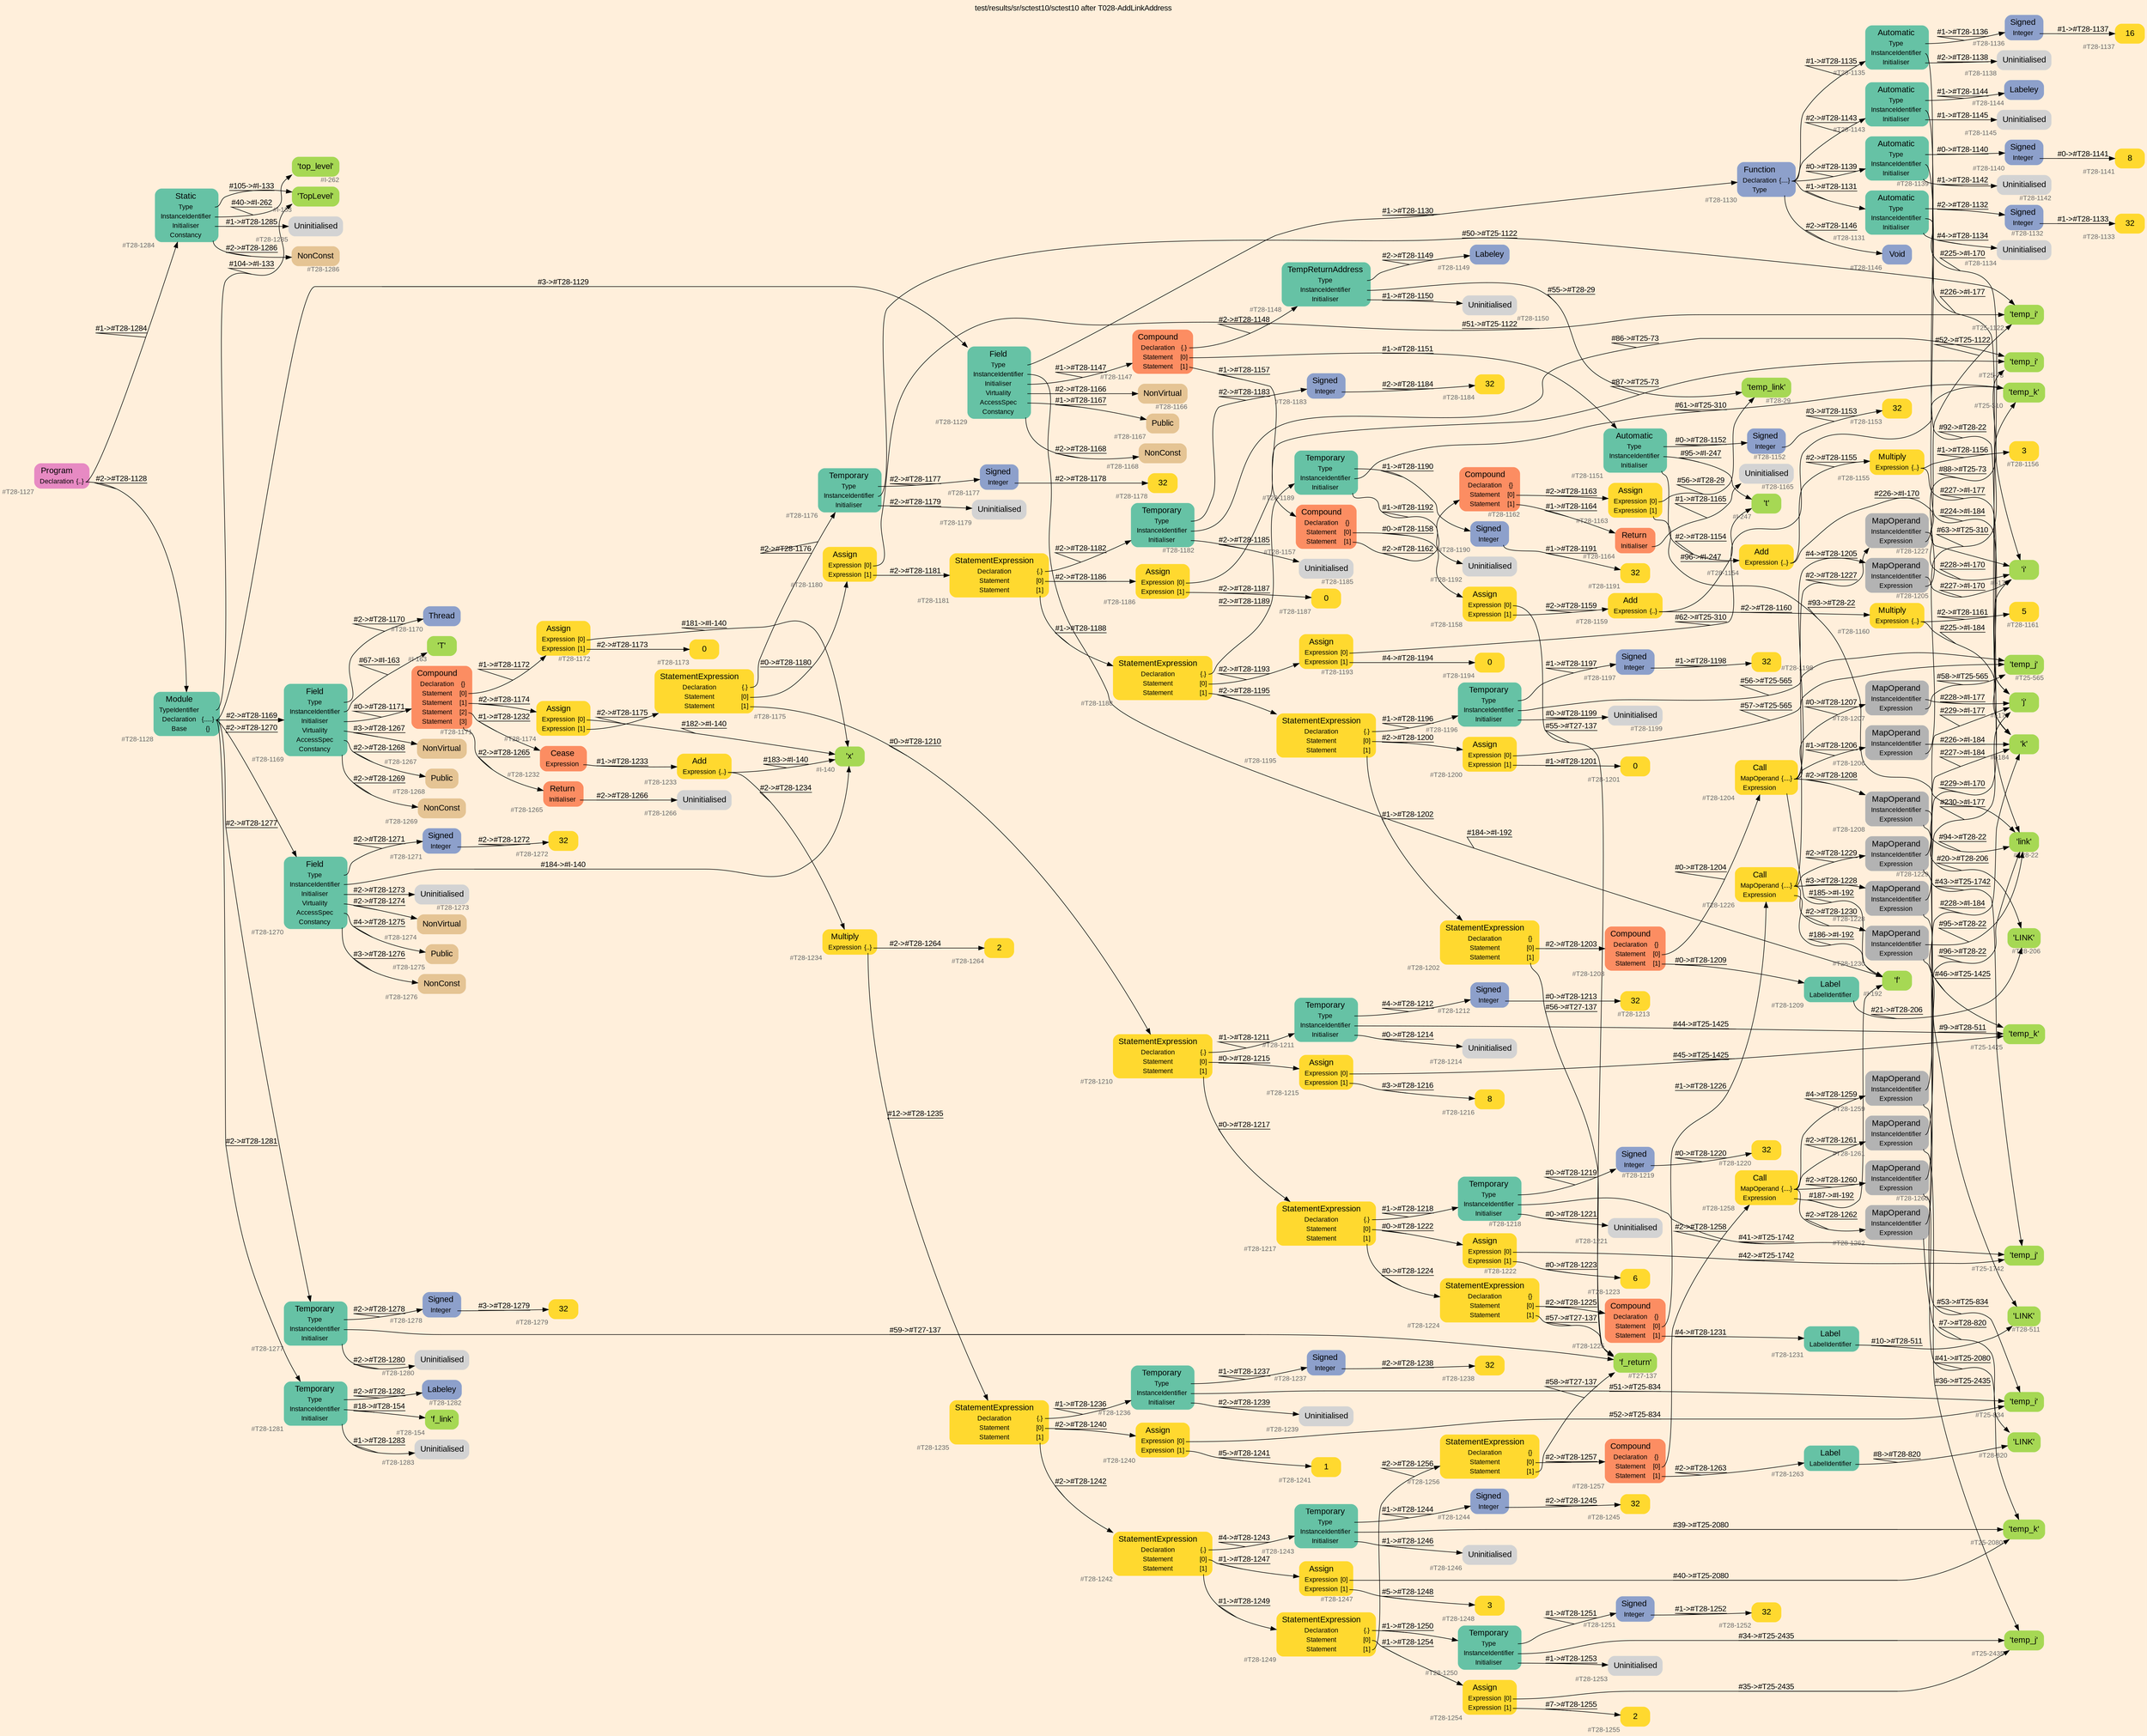 digraph "test/results/sr/sctest10/sctest10 after T028-AddLinkAddress" {
label = "test/results/sr/sctest10/sctest10 after T028-AddLinkAddress"
labelloc = t
graph [
    rankdir = "LR"
    ranksep = 0.3
    bgcolor = antiquewhite1
    color = black
    fontcolor = black
    fontname = "Arial"
];
node [
    fontname = "Arial"
];
edge [
    fontname = "Arial"
];

// -------------------- node figure --------------------
// -------- block #T28-1127 ----------
"#T28-1127" [
    fillcolor = "/set28/4"
    xlabel = "#T28-1127"
    fontsize = "12"
    fontcolor = grey40
    shape = "plaintext"
    label = <<TABLE BORDER="0" CELLBORDER="0" CELLSPACING="0">
     <TR><TD><FONT COLOR="black" POINT-SIZE="15">Program</FONT></TD></TR>
     <TR><TD><FONT COLOR="black" POINT-SIZE="12">Declaration</FONT></TD><TD PORT="port0"><FONT COLOR="black" POINT-SIZE="12">{..}</FONT></TD></TR>
    </TABLE>>
    style = "rounded,filled"
];

// -------- block #T28-1128 ----------
"#T28-1128" [
    fillcolor = "/set28/1"
    xlabel = "#T28-1128"
    fontsize = "12"
    fontcolor = grey40
    shape = "plaintext"
    label = <<TABLE BORDER="0" CELLBORDER="0" CELLSPACING="0">
     <TR><TD><FONT COLOR="black" POINT-SIZE="15">Module</FONT></TD></TR>
     <TR><TD><FONT COLOR="black" POINT-SIZE="12">TypeIdentifier</FONT></TD><TD PORT="port0"></TD></TR>
     <TR><TD><FONT COLOR="black" POINT-SIZE="12">Declaration</FONT></TD><TD PORT="port1"><FONT COLOR="black" POINT-SIZE="12">{.....}</FONT></TD></TR>
     <TR><TD><FONT COLOR="black" POINT-SIZE="12">Base</FONT></TD><TD PORT="port2"><FONT COLOR="black" POINT-SIZE="12">{}</FONT></TD></TR>
    </TABLE>>
    style = "rounded,filled"
];

// -------- block #I-133 ----------
"#I-133" [
    fillcolor = "/set28/5"
    xlabel = "#I-133"
    fontsize = "12"
    fontcolor = grey40
    shape = "plaintext"
    label = <<TABLE BORDER="0" CELLBORDER="0" CELLSPACING="0">
     <TR><TD><FONT COLOR="black" POINT-SIZE="15">'TopLevel'</FONT></TD></TR>
    </TABLE>>
    style = "rounded,filled"
];

// -------- block #T28-1129 ----------
"#T28-1129" [
    fillcolor = "/set28/1"
    xlabel = "#T28-1129"
    fontsize = "12"
    fontcolor = grey40
    shape = "plaintext"
    label = <<TABLE BORDER="0" CELLBORDER="0" CELLSPACING="0">
     <TR><TD><FONT COLOR="black" POINT-SIZE="15">Field</FONT></TD></TR>
     <TR><TD><FONT COLOR="black" POINT-SIZE="12">Type</FONT></TD><TD PORT="port0"></TD></TR>
     <TR><TD><FONT COLOR="black" POINT-SIZE="12">InstanceIdentifier</FONT></TD><TD PORT="port1"></TD></TR>
     <TR><TD><FONT COLOR="black" POINT-SIZE="12">Initialiser</FONT></TD><TD PORT="port2"></TD></TR>
     <TR><TD><FONT COLOR="black" POINT-SIZE="12">Virtuality</FONT></TD><TD PORT="port3"></TD></TR>
     <TR><TD><FONT COLOR="black" POINT-SIZE="12">AccessSpec</FONT></TD><TD PORT="port4"></TD></TR>
     <TR><TD><FONT COLOR="black" POINT-SIZE="12">Constancy</FONT></TD><TD PORT="port5"></TD></TR>
    </TABLE>>
    style = "rounded,filled"
];

// -------- block #T28-1130 ----------
"#T28-1130" [
    fillcolor = "/set28/3"
    xlabel = "#T28-1130"
    fontsize = "12"
    fontcolor = grey40
    shape = "plaintext"
    label = <<TABLE BORDER="0" CELLBORDER="0" CELLSPACING="0">
     <TR><TD><FONT COLOR="black" POINT-SIZE="15">Function</FONT></TD></TR>
     <TR><TD><FONT COLOR="black" POINT-SIZE="12">Declaration</FONT></TD><TD PORT="port0"><FONT COLOR="black" POINT-SIZE="12">{....}</FONT></TD></TR>
     <TR><TD><FONT COLOR="black" POINT-SIZE="12">Type</FONT></TD><TD PORT="port1"></TD></TR>
    </TABLE>>
    style = "rounded,filled"
];

// -------- block #T28-1131 ----------
"#T28-1131" [
    fillcolor = "/set28/1"
    xlabel = "#T28-1131"
    fontsize = "12"
    fontcolor = grey40
    shape = "plaintext"
    label = <<TABLE BORDER="0" CELLBORDER="0" CELLSPACING="0">
     <TR><TD><FONT COLOR="black" POINT-SIZE="15">Automatic</FONT></TD></TR>
     <TR><TD><FONT COLOR="black" POINT-SIZE="12">Type</FONT></TD><TD PORT="port0"></TD></TR>
     <TR><TD><FONT COLOR="black" POINT-SIZE="12">InstanceIdentifier</FONT></TD><TD PORT="port1"></TD></TR>
     <TR><TD><FONT COLOR="black" POINT-SIZE="12">Initialiser</FONT></TD><TD PORT="port2"></TD></TR>
    </TABLE>>
    style = "rounded,filled"
];

// -------- block #T28-1132 ----------
"#T28-1132" [
    fillcolor = "/set28/3"
    xlabel = "#T28-1132"
    fontsize = "12"
    fontcolor = grey40
    shape = "plaintext"
    label = <<TABLE BORDER="0" CELLBORDER="0" CELLSPACING="0">
     <TR><TD><FONT COLOR="black" POINT-SIZE="15">Signed</FONT></TD></TR>
     <TR><TD><FONT COLOR="black" POINT-SIZE="12">Integer</FONT></TD><TD PORT="port0"></TD></TR>
    </TABLE>>
    style = "rounded,filled"
];

// -------- block #T28-1133 ----------
"#T28-1133" [
    fillcolor = "/set28/6"
    xlabel = "#T28-1133"
    fontsize = "12"
    fontcolor = grey40
    shape = "plaintext"
    label = <<TABLE BORDER="0" CELLBORDER="0" CELLSPACING="0">
     <TR><TD><FONT COLOR="black" POINT-SIZE="15">32</FONT></TD></TR>
    </TABLE>>
    style = "rounded,filled"
];

// -------- block #I-170 ----------
"#I-170" [
    fillcolor = "/set28/5"
    xlabel = "#I-170"
    fontsize = "12"
    fontcolor = grey40
    shape = "plaintext"
    label = <<TABLE BORDER="0" CELLBORDER="0" CELLSPACING="0">
     <TR><TD><FONT COLOR="black" POINT-SIZE="15">'i'</FONT></TD></TR>
    </TABLE>>
    style = "rounded,filled"
];

// -------- block #T28-1134 ----------
"#T28-1134" [
    xlabel = "#T28-1134"
    fontsize = "12"
    fontcolor = grey40
    shape = "plaintext"
    label = <<TABLE BORDER="0" CELLBORDER="0" CELLSPACING="0">
     <TR><TD><FONT COLOR="black" POINT-SIZE="15">Uninitialised</FONT></TD></TR>
    </TABLE>>
    style = "rounded,filled"
];

// -------- block #T28-1135 ----------
"#T28-1135" [
    fillcolor = "/set28/1"
    xlabel = "#T28-1135"
    fontsize = "12"
    fontcolor = grey40
    shape = "plaintext"
    label = <<TABLE BORDER="0" CELLBORDER="0" CELLSPACING="0">
     <TR><TD><FONT COLOR="black" POINT-SIZE="15">Automatic</FONT></TD></TR>
     <TR><TD><FONT COLOR="black" POINT-SIZE="12">Type</FONT></TD><TD PORT="port0"></TD></TR>
     <TR><TD><FONT COLOR="black" POINT-SIZE="12">InstanceIdentifier</FONT></TD><TD PORT="port1"></TD></TR>
     <TR><TD><FONT COLOR="black" POINT-SIZE="12">Initialiser</FONT></TD><TD PORT="port2"></TD></TR>
    </TABLE>>
    style = "rounded,filled"
];

// -------- block #T28-1136 ----------
"#T28-1136" [
    fillcolor = "/set28/3"
    xlabel = "#T28-1136"
    fontsize = "12"
    fontcolor = grey40
    shape = "plaintext"
    label = <<TABLE BORDER="0" CELLBORDER="0" CELLSPACING="0">
     <TR><TD><FONT COLOR="black" POINT-SIZE="15">Signed</FONT></TD></TR>
     <TR><TD><FONT COLOR="black" POINT-SIZE="12">Integer</FONT></TD><TD PORT="port0"></TD></TR>
    </TABLE>>
    style = "rounded,filled"
];

// -------- block #T28-1137 ----------
"#T28-1137" [
    fillcolor = "/set28/6"
    xlabel = "#T28-1137"
    fontsize = "12"
    fontcolor = grey40
    shape = "plaintext"
    label = <<TABLE BORDER="0" CELLBORDER="0" CELLSPACING="0">
     <TR><TD><FONT COLOR="black" POINT-SIZE="15">16</FONT></TD></TR>
    </TABLE>>
    style = "rounded,filled"
];

// -------- block #I-177 ----------
"#I-177" [
    fillcolor = "/set28/5"
    xlabel = "#I-177"
    fontsize = "12"
    fontcolor = grey40
    shape = "plaintext"
    label = <<TABLE BORDER="0" CELLBORDER="0" CELLSPACING="0">
     <TR><TD><FONT COLOR="black" POINT-SIZE="15">'j'</FONT></TD></TR>
    </TABLE>>
    style = "rounded,filled"
];

// -------- block #T28-1138 ----------
"#T28-1138" [
    xlabel = "#T28-1138"
    fontsize = "12"
    fontcolor = grey40
    shape = "plaintext"
    label = <<TABLE BORDER="0" CELLBORDER="0" CELLSPACING="0">
     <TR><TD><FONT COLOR="black" POINT-SIZE="15">Uninitialised</FONT></TD></TR>
    </TABLE>>
    style = "rounded,filled"
];

// -------- block #T28-1139 ----------
"#T28-1139" [
    fillcolor = "/set28/1"
    xlabel = "#T28-1139"
    fontsize = "12"
    fontcolor = grey40
    shape = "plaintext"
    label = <<TABLE BORDER="0" CELLBORDER="0" CELLSPACING="0">
     <TR><TD><FONT COLOR="black" POINT-SIZE="15">Automatic</FONT></TD></TR>
     <TR><TD><FONT COLOR="black" POINT-SIZE="12">Type</FONT></TD><TD PORT="port0"></TD></TR>
     <TR><TD><FONT COLOR="black" POINT-SIZE="12">InstanceIdentifier</FONT></TD><TD PORT="port1"></TD></TR>
     <TR><TD><FONT COLOR="black" POINT-SIZE="12">Initialiser</FONT></TD><TD PORT="port2"></TD></TR>
    </TABLE>>
    style = "rounded,filled"
];

// -------- block #T28-1140 ----------
"#T28-1140" [
    fillcolor = "/set28/3"
    xlabel = "#T28-1140"
    fontsize = "12"
    fontcolor = grey40
    shape = "plaintext"
    label = <<TABLE BORDER="0" CELLBORDER="0" CELLSPACING="0">
     <TR><TD><FONT COLOR="black" POINT-SIZE="15">Signed</FONT></TD></TR>
     <TR><TD><FONT COLOR="black" POINT-SIZE="12">Integer</FONT></TD><TD PORT="port0"></TD></TR>
    </TABLE>>
    style = "rounded,filled"
];

// -------- block #T28-1141 ----------
"#T28-1141" [
    fillcolor = "/set28/6"
    xlabel = "#T28-1141"
    fontsize = "12"
    fontcolor = grey40
    shape = "plaintext"
    label = <<TABLE BORDER="0" CELLBORDER="0" CELLSPACING="0">
     <TR><TD><FONT COLOR="black" POINT-SIZE="15">8</FONT></TD></TR>
    </TABLE>>
    style = "rounded,filled"
];

// -------- block #I-184 ----------
"#I-184" [
    fillcolor = "/set28/5"
    xlabel = "#I-184"
    fontsize = "12"
    fontcolor = grey40
    shape = "plaintext"
    label = <<TABLE BORDER="0" CELLBORDER="0" CELLSPACING="0">
     <TR><TD><FONT COLOR="black" POINT-SIZE="15">'k'</FONT></TD></TR>
    </TABLE>>
    style = "rounded,filled"
];

// -------- block #T28-1142 ----------
"#T28-1142" [
    xlabel = "#T28-1142"
    fontsize = "12"
    fontcolor = grey40
    shape = "plaintext"
    label = <<TABLE BORDER="0" CELLBORDER="0" CELLSPACING="0">
     <TR><TD><FONT COLOR="black" POINT-SIZE="15">Uninitialised</FONT></TD></TR>
    </TABLE>>
    style = "rounded,filled"
];

// -------- block #T28-1143 ----------
"#T28-1143" [
    fillcolor = "/set28/1"
    xlabel = "#T28-1143"
    fontsize = "12"
    fontcolor = grey40
    shape = "plaintext"
    label = <<TABLE BORDER="0" CELLBORDER="0" CELLSPACING="0">
     <TR><TD><FONT COLOR="black" POINT-SIZE="15">Automatic</FONT></TD></TR>
     <TR><TD><FONT COLOR="black" POINT-SIZE="12">Type</FONT></TD><TD PORT="port0"></TD></TR>
     <TR><TD><FONT COLOR="black" POINT-SIZE="12">InstanceIdentifier</FONT></TD><TD PORT="port1"></TD></TR>
     <TR><TD><FONT COLOR="black" POINT-SIZE="12">Initialiser</FONT></TD><TD PORT="port2"></TD></TR>
    </TABLE>>
    style = "rounded,filled"
];

// -------- block #T28-1144 ----------
"#T28-1144" [
    fillcolor = "/set28/3"
    xlabel = "#T28-1144"
    fontsize = "12"
    fontcolor = grey40
    shape = "plaintext"
    label = <<TABLE BORDER="0" CELLBORDER="0" CELLSPACING="0">
     <TR><TD><FONT COLOR="black" POINT-SIZE="15">Labeley</FONT></TD></TR>
    </TABLE>>
    style = "rounded,filled"
];

// -------- block #T28-22 ----------
"#T28-22" [
    fillcolor = "/set28/5"
    xlabel = "#T28-22"
    fontsize = "12"
    fontcolor = grey40
    shape = "plaintext"
    label = <<TABLE BORDER="0" CELLBORDER="0" CELLSPACING="0">
     <TR><TD><FONT COLOR="black" POINT-SIZE="15">'link'</FONT></TD></TR>
    </TABLE>>
    style = "rounded,filled"
];

// -------- block #T28-1145 ----------
"#T28-1145" [
    xlabel = "#T28-1145"
    fontsize = "12"
    fontcolor = grey40
    shape = "plaintext"
    label = <<TABLE BORDER="0" CELLBORDER="0" CELLSPACING="0">
     <TR><TD><FONT COLOR="black" POINT-SIZE="15">Uninitialised</FONT></TD></TR>
    </TABLE>>
    style = "rounded,filled"
];

// -------- block #T28-1146 ----------
"#T28-1146" [
    fillcolor = "/set28/3"
    xlabel = "#T28-1146"
    fontsize = "12"
    fontcolor = grey40
    shape = "plaintext"
    label = <<TABLE BORDER="0" CELLBORDER="0" CELLSPACING="0">
     <TR><TD><FONT COLOR="black" POINT-SIZE="15">Void</FONT></TD></TR>
    </TABLE>>
    style = "rounded,filled"
];

// -------- block #I-192 ----------
"#I-192" [
    fillcolor = "/set28/5"
    xlabel = "#I-192"
    fontsize = "12"
    fontcolor = grey40
    shape = "plaintext"
    label = <<TABLE BORDER="0" CELLBORDER="0" CELLSPACING="0">
     <TR><TD><FONT COLOR="black" POINT-SIZE="15">'f'</FONT></TD></TR>
    </TABLE>>
    style = "rounded,filled"
];

// -------- block #T28-1147 ----------
"#T28-1147" [
    fillcolor = "/set28/2"
    xlabel = "#T28-1147"
    fontsize = "12"
    fontcolor = grey40
    shape = "plaintext"
    label = <<TABLE BORDER="0" CELLBORDER="0" CELLSPACING="0">
     <TR><TD><FONT COLOR="black" POINT-SIZE="15">Compound</FONT></TD></TR>
     <TR><TD><FONT COLOR="black" POINT-SIZE="12">Declaration</FONT></TD><TD PORT="port0"><FONT COLOR="black" POINT-SIZE="12">{.}</FONT></TD></TR>
     <TR><TD><FONT COLOR="black" POINT-SIZE="12">Statement</FONT></TD><TD PORT="port1"><FONT COLOR="black" POINT-SIZE="12">[0]</FONT></TD></TR>
     <TR><TD><FONT COLOR="black" POINT-SIZE="12">Statement</FONT></TD><TD PORT="port2"><FONT COLOR="black" POINT-SIZE="12">[1]</FONT></TD></TR>
    </TABLE>>
    style = "rounded,filled"
];

// -------- block #T28-1148 ----------
"#T28-1148" [
    fillcolor = "/set28/1"
    xlabel = "#T28-1148"
    fontsize = "12"
    fontcolor = grey40
    shape = "plaintext"
    label = <<TABLE BORDER="0" CELLBORDER="0" CELLSPACING="0">
     <TR><TD><FONT COLOR="black" POINT-SIZE="15">TempReturnAddress</FONT></TD></TR>
     <TR><TD><FONT COLOR="black" POINT-SIZE="12">Type</FONT></TD><TD PORT="port0"></TD></TR>
     <TR><TD><FONT COLOR="black" POINT-SIZE="12">InstanceIdentifier</FONT></TD><TD PORT="port1"></TD></TR>
     <TR><TD><FONT COLOR="black" POINT-SIZE="12">Initialiser</FONT></TD><TD PORT="port2"></TD></TR>
    </TABLE>>
    style = "rounded,filled"
];

// -------- block #T28-1149 ----------
"#T28-1149" [
    fillcolor = "/set28/3"
    xlabel = "#T28-1149"
    fontsize = "12"
    fontcolor = grey40
    shape = "plaintext"
    label = <<TABLE BORDER="0" CELLBORDER="0" CELLSPACING="0">
     <TR><TD><FONT COLOR="black" POINT-SIZE="15">Labeley</FONT></TD></TR>
    </TABLE>>
    style = "rounded,filled"
];

// -------- block #T28-29 ----------
"#T28-29" [
    fillcolor = "/set28/5"
    xlabel = "#T28-29"
    fontsize = "12"
    fontcolor = grey40
    shape = "plaintext"
    label = <<TABLE BORDER="0" CELLBORDER="0" CELLSPACING="0">
     <TR><TD><FONT COLOR="black" POINT-SIZE="15">'temp_link'</FONT></TD></TR>
    </TABLE>>
    style = "rounded,filled"
];

// -------- block #T28-1150 ----------
"#T28-1150" [
    xlabel = "#T28-1150"
    fontsize = "12"
    fontcolor = grey40
    shape = "plaintext"
    label = <<TABLE BORDER="0" CELLBORDER="0" CELLSPACING="0">
     <TR><TD><FONT COLOR="black" POINT-SIZE="15">Uninitialised</FONT></TD></TR>
    </TABLE>>
    style = "rounded,filled"
];

// -------- block #T28-1151 ----------
"#T28-1151" [
    fillcolor = "/set28/1"
    xlabel = "#T28-1151"
    fontsize = "12"
    fontcolor = grey40
    shape = "plaintext"
    label = <<TABLE BORDER="0" CELLBORDER="0" CELLSPACING="0">
     <TR><TD><FONT COLOR="black" POINT-SIZE="15">Automatic</FONT></TD></TR>
     <TR><TD><FONT COLOR="black" POINT-SIZE="12">Type</FONT></TD><TD PORT="port0"></TD></TR>
     <TR><TD><FONT COLOR="black" POINT-SIZE="12">InstanceIdentifier</FONT></TD><TD PORT="port1"></TD></TR>
     <TR><TD><FONT COLOR="black" POINT-SIZE="12">Initialiser</FONT></TD><TD PORT="port2"></TD></TR>
    </TABLE>>
    style = "rounded,filled"
];

// -------- block #T28-1152 ----------
"#T28-1152" [
    fillcolor = "/set28/3"
    xlabel = "#T28-1152"
    fontsize = "12"
    fontcolor = grey40
    shape = "plaintext"
    label = <<TABLE BORDER="0" CELLBORDER="0" CELLSPACING="0">
     <TR><TD><FONT COLOR="black" POINT-SIZE="15">Signed</FONT></TD></TR>
     <TR><TD><FONT COLOR="black" POINT-SIZE="12">Integer</FONT></TD><TD PORT="port0"></TD></TR>
    </TABLE>>
    style = "rounded,filled"
];

// -------- block #T28-1153 ----------
"#T28-1153" [
    fillcolor = "/set28/6"
    xlabel = "#T28-1153"
    fontsize = "12"
    fontcolor = grey40
    shape = "plaintext"
    label = <<TABLE BORDER="0" CELLBORDER="0" CELLSPACING="0">
     <TR><TD><FONT COLOR="black" POINT-SIZE="15">32</FONT></TD></TR>
    </TABLE>>
    style = "rounded,filled"
];

// -------- block #I-247 ----------
"#I-247" [
    fillcolor = "/set28/5"
    xlabel = "#I-247"
    fontsize = "12"
    fontcolor = grey40
    shape = "plaintext"
    label = <<TABLE BORDER="0" CELLBORDER="0" CELLSPACING="0">
     <TR><TD><FONT COLOR="black" POINT-SIZE="15">'t'</FONT></TD></TR>
    </TABLE>>
    style = "rounded,filled"
];

// -------- block #T28-1154 ----------
"#T28-1154" [
    fillcolor = "/set28/6"
    xlabel = "#T28-1154"
    fontsize = "12"
    fontcolor = grey40
    shape = "plaintext"
    label = <<TABLE BORDER="0" CELLBORDER="0" CELLSPACING="0">
     <TR><TD><FONT COLOR="black" POINT-SIZE="15">Add</FONT></TD></TR>
     <TR><TD><FONT COLOR="black" POINT-SIZE="12">Expression</FONT></TD><TD PORT="port0"><FONT COLOR="black" POINT-SIZE="12">{..}</FONT></TD></TR>
    </TABLE>>
    style = "rounded,filled"
];

// -------- block #T28-1155 ----------
"#T28-1155" [
    fillcolor = "/set28/6"
    xlabel = "#T28-1155"
    fontsize = "12"
    fontcolor = grey40
    shape = "plaintext"
    label = <<TABLE BORDER="0" CELLBORDER="0" CELLSPACING="0">
     <TR><TD><FONT COLOR="black" POINT-SIZE="15">Multiply</FONT></TD></TR>
     <TR><TD><FONT COLOR="black" POINT-SIZE="12">Expression</FONT></TD><TD PORT="port0"><FONT COLOR="black" POINT-SIZE="12">{..}</FONT></TD></TR>
    </TABLE>>
    style = "rounded,filled"
];

// -------- block #T28-1156 ----------
"#T28-1156" [
    fillcolor = "/set28/6"
    xlabel = "#T28-1156"
    fontsize = "12"
    fontcolor = grey40
    shape = "plaintext"
    label = <<TABLE BORDER="0" CELLBORDER="0" CELLSPACING="0">
     <TR><TD><FONT COLOR="black" POINT-SIZE="15">3</FONT></TD></TR>
    </TABLE>>
    style = "rounded,filled"
];

// -------- block #T28-1157 ----------
"#T28-1157" [
    fillcolor = "/set28/2"
    xlabel = "#T28-1157"
    fontsize = "12"
    fontcolor = grey40
    shape = "plaintext"
    label = <<TABLE BORDER="0" CELLBORDER="0" CELLSPACING="0">
     <TR><TD><FONT COLOR="black" POINT-SIZE="15">Compound</FONT></TD></TR>
     <TR><TD><FONT COLOR="black" POINT-SIZE="12">Declaration</FONT></TD><TD PORT="port0"><FONT COLOR="black" POINT-SIZE="12">{}</FONT></TD></TR>
     <TR><TD><FONT COLOR="black" POINT-SIZE="12">Statement</FONT></TD><TD PORT="port1"><FONT COLOR="black" POINT-SIZE="12">[0]</FONT></TD></TR>
     <TR><TD><FONT COLOR="black" POINT-SIZE="12">Statement</FONT></TD><TD PORT="port2"><FONT COLOR="black" POINT-SIZE="12">[1]</FONT></TD></TR>
    </TABLE>>
    style = "rounded,filled"
];

// -------- block #T28-1158 ----------
"#T28-1158" [
    fillcolor = "/set28/6"
    xlabel = "#T28-1158"
    fontsize = "12"
    fontcolor = grey40
    shape = "plaintext"
    label = <<TABLE BORDER="0" CELLBORDER="0" CELLSPACING="0">
     <TR><TD><FONT COLOR="black" POINT-SIZE="15">Assign</FONT></TD></TR>
     <TR><TD><FONT COLOR="black" POINT-SIZE="12">Expression</FONT></TD><TD PORT="port0"><FONT COLOR="black" POINT-SIZE="12">[0]</FONT></TD></TR>
     <TR><TD><FONT COLOR="black" POINT-SIZE="12">Expression</FONT></TD><TD PORT="port1"><FONT COLOR="black" POINT-SIZE="12">[1]</FONT></TD></TR>
    </TABLE>>
    style = "rounded,filled"
];

// -------- block #T27-137 ----------
"#T27-137" [
    fillcolor = "/set28/5"
    xlabel = "#T27-137"
    fontsize = "12"
    fontcolor = grey40
    shape = "plaintext"
    label = <<TABLE BORDER="0" CELLBORDER="0" CELLSPACING="0">
     <TR><TD><FONT COLOR="black" POINT-SIZE="15">'f_return'</FONT></TD></TR>
    </TABLE>>
    style = "rounded,filled"
];

// -------- block #T28-1159 ----------
"#T28-1159" [
    fillcolor = "/set28/6"
    xlabel = "#T28-1159"
    fontsize = "12"
    fontcolor = grey40
    shape = "plaintext"
    label = <<TABLE BORDER="0" CELLBORDER="0" CELLSPACING="0">
     <TR><TD><FONT COLOR="black" POINT-SIZE="15">Add</FONT></TD></TR>
     <TR><TD><FONT COLOR="black" POINT-SIZE="12">Expression</FONT></TD><TD PORT="port0"><FONT COLOR="black" POINT-SIZE="12">{..}</FONT></TD></TR>
    </TABLE>>
    style = "rounded,filled"
];

// -------- block #T28-1160 ----------
"#T28-1160" [
    fillcolor = "/set28/6"
    xlabel = "#T28-1160"
    fontsize = "12"
    fontcolor = grey40
    shape = "plaintext"
    label = <<TABLE BORDER="0" CELLBORDER="0" CELLSPACING="0">
     <TR><TD><FONT COLOR="black" POINT-SIZE="15">Multiply</FONT></TD></TR>
     <TR><TD><FONT COLOR="black" POINT-SIZE="12">Expression</FONT></TD><TD PORT="port0"><FONT COLOR="black" POINT-SIZE="12">{..}</FONT></TD></TR>
    </TABLE>>
    style = "rounded,filled"
];

// -------- block #T28-1161 ----------
"#T28-1161" [
    fillcolor = "/set28/6"
    xlabel = "#T28-1161"
    fontsize = "12"
    fontcolor = grey40
    shape = "plaintext"
    label = <<TABLE BORDER="0" CELLBORDER="0" CELLSPACING="0">
     <TR><TD><FONT COLOR="black" POINT-SIZE="15">5</FONT></TD></TR>
    </TABLE>>
    style = "rounded,filled"
];

// -------- block #T28-1162 ----------
"#T28-1162" [
    fillcolor = "/set28/2"
    xlabel = "#T28-1162"
    fontsize = "12"
    fontcolor = grey40
    shape = "plaintext"
    label = <<TABLE BORDER="0" CELLBORDER="0" CELLSPACING="0">
     <TR><TD><FONT COLOR="black" POINT-SIZE="15">Compound</FONT></TD></TR>
     <TR><TD><FONT COLOR="black" POINT-SIZE="12">Declaration</FONT></TD><TD PORT="port0"><FONT COLOR="black" POINT-SIZE="12">{}</FONT></TD></TR>
     <TR><TD><FONT COLOR="black" POINT-SIZE="12">Statement</FONT></TD><TD PORT="port1"><FONT COLOR="black" POINT-SIZE="12">[0]</FONT></TD></TR>
     <TR><TD><FONT COLOR="black" POINT-SIZE="12">Statement</FONT></TD><TD PORT="port2"><FONT COLOR="black" POINT-SIZE="12">[1]</FONT></TD></TR>
    </TABLE>>
    style = "rounded,filled"
];

// -------- block #T28-1163 ----------
"#T28-1163" [
    fillcolor = "/set28/6"
    xlabel = "#T28-1163"
    fontsize = "12"
    fontcolor = grey40
    shape = "plaintext"
    label = <<TABLE BORDER="0" CELLBORDER="0" CELLSPACING="0">
     <TR><TD><FONT COLOR="black" POINT-SIZE="15">Assign</FONT></TD></TR>
     <TR><TD><FONT COLOR="black" POINT-SIZE="12">Expression</FONT></TD><TD PORT="port0"><FONT COLOR="black" POINT-SIZE="12">[0]</FONT></TD></TR>
     <TR><TD><FONT COLOR="black" POINT-SIZE="12">Expression</FONT></TD><TD PORT="port1"><FONT COLOR="black" POINT-SIZE="12">[1]</FONT></TD></TR>
    </TABLE>>
    style = "rounded,filled"
];

// -------- block #T28-1164 ----------
"#T28-1164" [
    fillcolor = "/set28/2"
    xlabel = "#T28-1164"
    fontsize = "12"
    fontcolor = grey40
    shape = "plaintext"
    label = <<TABLE BORDER="0" CELLBORDER="0" CELLSPACING="0">
     <TR><TD><FONT COLOR="black" POINT-SIZE="15">Return</FONT></TD></TR>
     <TR><TD><FONT COLOR="black" POINT-SIZE="12">Initialiser</FONT></TD><TD PORT="port0"></TD></TR>
    </TABLE>>
    style = "rounded,filled"
];

// -------- block #T28-1165 ----------
"#T28-1165" [
    xlabel = "#T28-1165"
    fontsize = "12"
    fontcolor = grey40
    shape = "plaintext"
    label = <<TABLE BORDER="0" CELLBORDER="0" CELLSPACING="0">
     <TR><TD><FONT COLOR="black" POINT-SIZE="15">Uninitialised</FONT></TD></TR>
    </TABLE>>
    style = "rounded,filled"
];

// -------- block #T28-1166 ----------
"#T28-1166" [
    fillcolor = "/set28/7"
    xlabel = "#T28-1166"
    fontsize = "12"
    fontcolor = grey40
    shape = "plaintext"
    label = <<TABLE BORDER="0" CELLBORDER="0" CELLSPACING="0">
     <TR><TD><FONT COLOR="black" POINT-SIZE="15">NonVirtual</FONT></TD></TR>
    </TABLE>>
    style = "rounded,filled"
];

// -------- block #T28-1167 ----------
"#T28-1167" [
    fillcolor = "/set28/7"
    xlabel = "#T28-1167"
    fontsize = "12"
    fontcolor = grey40
    shape = "plaintext"
    label = <<TABLE BORDER="0" CELLBORDER="0" CELLSPACING="0">
     <TR><TD><FONT COLOR="black" POINT-SIZE="15">Public</FONT></TD></TR>
    </TABLE>>
    style = "rounded,filled"
];

// -------- block #T28-1168 ----------
"#T28-1168" [
    fillcolor = "/set28/7"
    xlabel = "#T28-1168"
    fontsize = "12"
    fontcolor = grey40
    shape = "plaintext"
    label = <<TABLE BORDER="0" CELLBORDER="0" CELLSPACING="0">
     <TR><TD><FONT COLOR="black" POINT-SIZE="15">NonConst</FONT></TD></TR>
    </TABLE>>
    style = "rounded,filled"
];

// -------- block #T28-1169 ----------
"#T28-1169" [
    fillcolor = "/set28/1"
    xlabel = "#T28-1169"
    fontsize = "12"
    fontcolor = grey40
    shape = "plaintext"
    label = <<TABLE BORDER="0" CELLBORDER="0" CELLSPACING="0">
     <TR><TD><FONT COLOR="black" POINT-SIZE="15">Field</FONT></TD></TR>
     <TR><TD><FONT COLOR="black" POINT-SIZE="12">Type</FONT></TD><TD PORT="port0"></TD></TR>
     <TR><TD><FONT COLOR="black" POINT-SIZE="12">InstanceIdentifier</FONT></TD><TD PORT="port1"></TD></TR>
     <TR><TD><FONT COLOR="black" POINT-SIZE="12">Initialiser</FONT></TD><TD PORT="port2"></TD></TR>
     <TR><TD><FONT COLOR="black" POINT-SIZE="12">Virtuality</FONT></TD><TD PORT="port3"></TD></TR>
     <TR><TD><FONT COLOR="black" POINT-SIZE="12">AccessSpec</FONT></TD><TD PORT="port4"></TD></TR>
     <TR><TD><FONT COLOR="black" POINT-SIZE="12">Constancy</FONT></TD><TD PORT="port5"></TD></TR>
    </TABLE>>
    style = "rounded,filled"
];

// -------- block #T28-1170 ----------
"#T28-1170" [
    fillcolor = "/set28/3"
    xlabel = "#T28-1170"
    fontsize = "12"
    fontcolor = grey40
    shape = "plaintext"
    label = <<TABLE BORDER="0" CELLBORDER="0" CELLSPACING="0">
     <TR><TD><FONT COLOR="black" POINT-SIZE="15">Thread</FONT></TD></TR>
    </TABLE>>
    style = "rounded,filled"
];

// -------- block #I-163 ----------
"#I-163" [
    fillcolor = "/set28/5"
    xlabel = "#I-163"
    fontsize = "12"
    fontcolor = grey40
    shape = "plaintext"
    label = <<TABLE BORDER="0" CELLBORDER="0" CELLSPACING="0">
     <TR><TD><FONT COLOR="black" POINT-SIZE="15">'T'</FONT></TD></TR>
    </TABLE>>
    style = "rounded,filled"
];

// -------- block #T28-1171 ----------
"#T28-1171" [
    fillcolor = "/set28/2"
    xlabel = "#T28-1171"
    fontsize = "12"
    fontcolor = grey40
    shape = "plaintext"
    label = <<TABLE BORDER="0" CELLBORDER="0" CELLSPACING="0">
     <TR><TD><FONT COLOR="black" POINT-SIZE="15">Compound</FONT></TD></TR>
     <TR><TD><FONT COLOR="black" POINT-SIZE="12">Declaration</FONT></TD><TD PORT="port0"><FONT COLOR="black" POINT-SIZE="12">{}</FONT></TD></TR>
     <TR><TD><FONT COLOR="black" POINT-SIZE="12">Statement</FONT></TD><TD PORT="port1"><FONT COLOR="black" POINT-SIZE="12">[0]</FONT></TD></TR>
     <TR><TD><FONT COLOR="black" POINT-SIZE="12">Statement</FONT></TD><TD PORT="port2"><FONT COLOR="black" POINT-SIZE="12">[1]</FONT></TD></TR>
     <TR><TD><FONT COLOR="black" POINT-SIZE="12">Statement</FONT></TD><TD PORT="port3"><FONT COLOR="black" POINT-SIZE="12">[2]</FONT></TD></TR>
     <TR><TD><FONT COLOR="black" POINT-SIZE="12">Statement</FONT></TD><TD PORT="port4"><FONT COLOR="black" POINT-SIZE="12">[3]</FONT></TD></TR>
    </TABLE>>
    style = "rounded,filled"
];

// -------- block #T28-1172 ----------
"#T28-1172" [
    fillcolor = "/set28/6"
    xlabel = "#T28-1172"
    fontsize = "12"
    fontcolor = grey40
    shape = "plaintext"
    label = <<TABLE BORDER="0" CELLBORDER="0" CELLSPACING="0">
     <TR><TD><FONT COLOR="black" POINT-SIZE="15">Assign</FONT></TD></TR>
     <TR><TD><FONT COLOR="black" POINT-SIZE="12">Expression</FONT></TD><TD PORT="port0"><FONT COLOR="black" POINT-SIZE="12">[0]</FONT></TD></TR>
     <TR><TD><FONT COLOR="black" POINT-SIZE="12">Expression</FONT></TD><TD PORT="port1"><FONT COLOR="black" POINT-SIZE="12">[1]</FONT></TD></TR>
    </TABLE>>
    style = "rounded,filled"
];

// -------- block #I-140 ----------
"#I-140" [
    fillcolor = "/set28/5"
    xlabel = "#I-140"
    fontsize = "12"
    fontcolor = grey40
    shape = "plaintext"
    label = <<TABLE BORDER="0" CELLBORDER="0" CELLSPACING="0">
     <TR><TD><FONT COLOR="black" POINT-SIZE="15">'x'</FONT></TD></TR>
    </TABLE>>
    style = "rounded,filled"
];

// -------- block #T28-1173 ----------
"#T28-1173" [
    fillcolor = "/set28/6"
    xlabel = "#T28-1173"
    fontsize = "12"
    fontcolor = grey40
    shape = "plaintext"
    label = <<TABLE BORDER="0" CELLBORDER="0" CELLSPACING="0">
     <TR><TD><FONT COLOR="black" POINT-SIZE="15">0</FONT></TD></TR>
    </TABLE>>
    style = "rounded,filled"
];

// -------- block #T28-1174 ----------
"#T28-1174" [
    fillcolor = "/set28/6"
    xlabel = "#T28-1174"
    fontsize = "12"
    fontcolor = grey40
    shape = "plaintext"
    label = <<TABLE BORDER="0" CELLBORDER="0" CELLSPACING="0">
     <TR><TD><FONT COLOR="black" POINT-SIZE="15">Assign</FONT></TD></TR>
     <TR><TD><FONT COLOR="black" POINT-SIZE="12">Expression</FONT></TD><TD PORT="port0"><FONT COLOR="black" POINT-SIZE="12">[0]</FONT></TD></TR>
     <TR><TD><FONT COLOR="black" POINT-SIZE="12">Expression</FONT></TD><TD PORT="port1"><FONT COLOR="black" POINT-SIZE="12">[1]</FONT></TD></TR>
    </TABLE>>
    style = "rounded,filled"
];

// -------- block #T28-1175 ----------
"#T28-1175" [
    fillcolor = "/set28/6"
    xlabel = "#T28-1175"
    fontsize = "12"
    fontcolor = grey40
    shape = "plaintext"
    label = <<TABLE BORDER="0" CELLBORDER="0" CELLSPACING="0">
     <TR><TD><FONT COLOR="black" POINT-SIZE="15">StatementExpression</FONT></TD></TR>
     <TR><TD><FONT COLOR="black" POINT-SIZE="12">Declaration</FONT></TD><TD PORT="port0"><FONT COLOR="black" POINT-SIZE="12">{.}</FONT></TD></TR>
     <TR><TD><FONT COLOR="black" POINT-SIZE="12">Statement</FONT></TD><TD PORT="port1"><FONT COLOR="black" POINT-SIZE="12">[0]</FONT></TD></TR>
     <TR><TD><FONT COLOR="black" POINT-SIZE="12">Statement</FONT></TD><TD PORT="port2"><FONT COLOR="black" POINT-SIZE="12">[1]</FONT></TD></TR>
    </TABLE>>
    style = "rounded,filled"
];

// -------- block #T28-1176 ----------
"#T28-1176" [
    fillcolor = "/set28/1"
    xlabel = "#T28-1176"
    fontsize = "12"
    fontcolor = grey40
    shape = "plaintext"
    label = <<TABLE BORDER="0" CELLBORDER="0" CELLSPACING="0">
     <TR><TD><FONT COLOR="black" POINT-SIZE="15">Temporary</FONT></TD></TR>
     <TR><TD><FONT COLOR="black" POINT-SIZE="12">Type</FONT></TD><TD PORT="port0"></TD></TR>
     <TR><TD><FONT COLOR="black" POINT-SIZE="12">InstanceIdentifier</FONT></TD><TD PORT="port1"></TD></TR>
     <TR><TD><FONT COLOR="black" POINT-SIZE="12">Initialiser</FONT></TD><TD PORT="port2"></TD></TR>
    </TABLE>>
    style = "rounded,filled"
];

// -------- block #T28-1177 ----------
"#T28-1177" [
    fillcolor = "/set28/3"
    xlabel = "#T28-1177"
    fontsize = "12"
    fontcolor = grey40
    shape = "plaintext"
    label = <<TABLE BORDER="0" CELLBORDER="0" CELLSPACING="0">
     <TR><TD><FONT COLOR="black" POINT-SIZE="15">Signed</FONT></TD></TR>
     <TR><TD><FONT COLOR="black" POINT-SIZE="12">Integer</FONT></TD><TD PORT="port0"></TD></TR>
    </TABLE>>
    style = "rounded,filled"
];

// -------- block #T28-1178 ----------
"#T28-1178" [
    fillcolor = "/set28/6"
    xlabel = "#T28-1178"
    fontsize = "12"
    fontcolor = grey40
    shape = "plaintext"
    label = <<TABLE BORDER="0" CELLBORDER="0" CELLSPACING="0">
     <TR><TD><FONT COLOR="black" POINT-SIZE="15">32</FONT></TD></TR>
    </TABLE>>
    style = "rounded,filled"
];

// -------- block #T25-1122 ----------
"#T25-1122" [
    fillcolor = "/set28/5"
    xlabel = "#T25-1122"
    fontsize = "12"
    fontcolor = grey40
    shape = "plaintext"
    label = <<TABLE BORDER="0" CELLBORDER="0" CELLSPACING="0">
     <TR><TD><FONT COLOR="black" POINT-SIZE="15">'temp_i'</FONT></TD></TR>
    </TABLE>>
    style = "rounded,filled"
];

// -------- block #T28-1179 ----------
"#T28-1179" [
    xlabel = "#T28-1179"
    fontsize = "12"
    fontcolor = grey40
    shape = "plaintext"
    label = <<TABLE BORDER="0" CELLBORDER="0" CELLSPACING="0">
     <TR><TD><FONT COLOR="black" POINT-SIZE="15">Uninitialised</FONT></TD></TR>
    </TABLE>>
    style = "rounded,filled"
];

// -------- block #T28-1180 ----------
"#T28-1180" [
    fillcolor = "/set28/6"
    xlabel = "#T28-1180"
    fontsize = "12"
    fontcolor = grey40
    shape = "plaintext"
    label = <<TABLE BORDER="0" CELLBORDER="0" CELLSPACING="0">
     <TR><TD><FONT COLOR="black" POINT-SIZE="15">Assign</FONT></TD></TR>
     <TR><TD><FONT COLOR="black" POINT-SIZE="12">Expression</FONT></TD><TD PORT="port0"><FONT COLOR="black" POINT-SIZE="12">[0]</FONT></TD></TR>
     <TR><TD><FONT COLOR="black" POINT-SIZE="12">Expression</FONT></TD><TD PORT="port1"><FONT COLOR="black" POINT-SIZE="12">[1]</FONT></TD></TR>
    </TABLE>>
    style = "rounded,filled"
];

// -------- block #T28-1181 ----------
"#T28-1181" [
    fillcolor = "/set28/6"
    xlabel = "#T28-1181"
    fontsize = "12"
    fontcolor = grey40
    shape = "plaintext"
    label = <<TABLE BORDER="0" CELLBORDER="0" CELLSPACING="0">
     <TR><TD><FONT COLOR="black" POINT-SIZE="15">StatementExpression</FONT></TD></TR>
     <TR><TD><FONT COLOR="black" POINT-SIZE="12">Declaration</FONT></TD><TD PORT="port0"><FONT COLOR="black" POINT-SIZE="12">{.}</FONT></TD></TR>
     <TR><TD><FONT COLOR="black" POINT-SIZE="12">Statement</FONT></TD><TD PORT="port1"><FONT COLOR="black" POINT-SIZE="12">[0]</FONT></TD></TR>
     <TR><TD><FONT COLOR="black" POINT-SIZE="12">Statement</FONT></TD><TD PORT="port2"><FONT COLOR="black" POINT-SIZE="12">[1]</FONT></TD></TR>
    </TABLE>>
    style = "rounded,filled"
];

// -------- block #T28-1182 ----------
"#T28-1182" [
    fillcolor = "/set28/1"
    xlabel = "#T28-1182"
    fontsize = "12"
    fontcolor = grey40
    shape = "plaintext"
    label = <<TABLE BORDER="0" CELLBORDER="0" CELLSPACING="0">
     <TR><TD><FONT COLOR="black" POINT-SIZE="15">Temporary</FONT></TD></TR>
     <TR><TD><FONT COLOR="black" POINT-SIZE="12">Type</FONT></TD><TD PORT="port0"></TD></TR>
     <TR><TD><FONT COLOR="black" POINT-SIZE="12">InstanceIdentifier</FONT></TD><TD PORT="port1"></TD></TR>
     <TR><TD><FONT COLOR="black" POINT-SIZE="12">Initialiser</FONT></TD><TD PORT="port2"></TD></TR>
    </TABLE>>
    style = "rounded,filled"
];

// -------- block #T28-1183 ----------
"#T28-1183" [
    fillcolor = "/set28/3"
    xlabel = "#T28-1183"
    fontsize = "12"
    fontcolor = grey40
    shape = "plaintext"
    label = <<TABLE BORDER="0" CELLBORDER="0" CELLSPACING="0">
     <TR><TD><FONT COLOR="black" POINT-SIZE="15">Signed</FONT></TD></TR>
     <TR><TD><FONT COLOR="black" POINT-SIZE="12">Integer</FONT></TD><TD PORT="port0"></TD></TR>
    </TABLE>>
    style = "rounded,filled"
];

// -------- block #T28-1184 ----------
"#T28-1184" [
    fillcolor = "/set28/6"
    xlabel = "#T28-1184"
    fontsize = "12"
    fontcolor = grey40
    shape = "plaintext"
    label = <<TABLE BORDER="0" CELLBORDER="0" CELLSPACING="0">
     <TR><TD><FONT COLOR="black" POINT-SIZE="15">32</FONT></TD></TR>
    </TABLE>>
    style = "rounded,filled"
];

// -------- block #T25-73 ----------
"#T25-73" [
    fillcolor = "/set28/5"
    xlabel = "#T25-73"
    fontsize = "12"
    fontcolor = grey40
    shape = "plaintext"
    label = <<TABLE BORDER="0" CELLBORDER="0" CELLSPACING="0">
     <TR><TD><FONT COLOR="black" POINT-SIZE="15">'temp_i'</FONT></TD></TR>
    </TABLE>>
    style = "rounded,filled"
];

// -------- block #T28-1185 ----------
"#T28-1185" [
    xlabel = "#T28-1185"
    fontsize = "12"
    fontcolor = grey40
    shape = "plaintext"
    label = <<TABLE BORDER="0" CELLBORDER="0" CELLSPACING="0">
     <TR><TD><FONT COLOR="black" POINT-SIZE="15">Uninitialised</FONT></TD></TR>
    </TABLE>>
    style = "rounded,filled"
];

// -------- block #T28-1186 ----------
"#T28-1186" [
    fillcolor = "/set28/6"
    xlabel = "#T28-1186"
    fontsize = "12"
    fontcolor = grey40
    shape = "plaintext"
    label = <<TABLE BORDER="0" CELLBORDER="0" CELLSPACING="0">
     <TR><TD><FONT COLOR="black" POINT-SIZE="15">Assign</FONT></TD></TR>
     <TR><TD><FONT COLOR="black" POINT-SIZE="12">Expression</FONT></TD><TD PORT="port0"><FONT COLOR="black" POINT-SIZE="12">[0]</FONT></TD></TR>
     <TR><TD><FONT COLOR="black" POINT-SIZE="12">Expression</FONT></TD><TD PORT="port1"><FONT COLOR="black" POINT-SIZE="12">[1]</FONT></TD></TR>
    </TABLE>>
    style = "rounded,filled"
];

// -------- block #T28-1187 ----------
"#T28-1187" [
    fillcolor = "/set28/6"
    xlabel = "#T28-1187"
    fontsize = "12"
    fontcolor = grey40
    shape = "plaintext"
    label = <<TABLE BORDER="0" CELLBORDER="0" CELLSPACING="0">
     <TR><TD><FONT COLOR="black" POINT-SIZE="15">0</FONT></TD></TR>
    </TABLE>>
    style = "rounded,filled"
];

// -------- block #T28-1188 ----------
"#T28-1188" [
    fillcolor = "/set28/6"
    xlabel = "#T28-1188"
    fontsize = "12"
    fontcolor = grey40
    shape = "plaintext"
    label = <<TABLE BORDER="0" CELLBORDER="0" CELLSPACING="0">
     <TR><TD><FONT COLOR="black" POINT-SIZE="15">StatementExpression</FONT></TD></TR>
     <TR><TD><FONT COLOR="black" POINT-SIZE="12">Declaration</FONT></TD><TD PORT="port0"><FONT COLOR="black" POINT-SIZE="12">{.}</FONT></TD></TR>
     <TR><TD><FONT COLOR="black" POINT-SIZE="12">Statement</FONT></TD><TD PORT="port1"><FONT COLOR="black" POINT-SIZE="12">[0]</FONT></TD></TR>
     <TR><TD><FONT COLOR="black" POINT-SIZE="12">Statement</FONT></TD><TD PORT="port2"><FONT COLOR="black" POINT-SIZE="12">[1]</FONT></TD></TR>
    </TABLE>>
    style = "rounded,filled"
];

// -------- block #T28-1189 ----------
"#T28-1189" [
    fillcolor = "/set28/1"
    xlabel = "#T28-1189"
    fontsize = "12"
    fontcolor = grey40
    shape = "plaintext"
    label = <<TABLE BORDER="0" CELLBORDER="0" CELLSPACING="0">
     <TR><TD><FONT COLOR="black" POINT-SIZE="15">Temporary</FONT></TD></TR>
     <TR><TD><FONT COLOR="black" POINT-SIZE="12">Type</FONT></TD><TD PORT="port0"></TD></TR>
     <TR><TD><FONT COLOR="black" POINT-SIZE="12">InstanceIdentifier</FONT></TD><TD PORT="port1"></TD></TR>
     <TR><TD><FONT COLOR="black" POINT-SIZE="12">Initialiser</FONT></TD><TD PORT="port2"></TD></TR>
    </TABLE>>
    style = "rounded,filled"
];

// -------- block #T28-1190 ----------
"#T28-1190" [
    fillcolor = "/set28/3"
    xlabel = "#T28-1190"
    fontsize = "12"
    fontcolor = grey40
    shape = "plaintext"
    label = <<TABLE BORDER="0" CELLBORDER="0" CELLSPACING="0">
     <TR><TD><FONT COLOR="black" POINT-SIZE="15">Signed</FONT></TD></TR>
     <TR><TD><FONT COLOR="black" POINT-SIZE="12">Integer</FONT></TD><TD PORT="port0"></TD></TR>
    </TABLE>>
    style = "rounded,filled"
];

// -------- block #T28-1191 ----------
"#T28-1191" [
    fillcolor = "/set28/6"
    xlabel = "#T28-1191"
    fontsize = "12"
    fontcolor = grey40
    shape = "plaintext"
    label = <<TABLE BORDER="0" CELLBORDER="0" CELLSPACING="0">
     <TR><TD><FONT COLOR="black" POINT-SIZE="15">32</FONT></TD></TR>
    </TABLE>>
    style = "rounded,filled"
];

// -------- block #T25-310 ----------
"#T25-310" [
    fillcolor = "/set28/5"
    xlabel = "#T25-310"
    fontsize = "12"
    fontcolor = grey40
    shape = "plaintext"
    label = <<TABLE BORDER="0" CELLBORDER="0" CELLSPACING="0">
     <TR><TD><FONT COLOR="black" POINT-SIZE="15">'temp_k'</FONT></TD></TR>
    </TABLE>>
    style = "rounded,filled"
];

// -------- block #T28-1192 ----------
"#T28-1192" [
    xlabel = "#T28-1192"
    fontsize = "12"
    fontcolor = grey40
    shape = "plaintext"
    label = <<TABLE BORDER="0" CELLBORDER="0" CELLSPACING="0">
     <TR><TD><FONT COLOR="black" POINT-SIZE="15">Uninitialised</FONT></TD></TR>
    </TABLE>>
    style = "rounded,filled"
];

// -------- block #T28-1193 ----------
"#T28-1193" [
    fillcolor = "/set28/6"
    xlabel = "#T28-1193"
    fontsize = "12"
    fontcolor = grey40
    shape = "plaintext"
    label = <<TABLE BORDER="0" CELLBORDER="0" CELLSPACING="0">
     <TR><TD><FONT COLOR="black" POINT-SIZE="15">Assign</FONT></TD></TR>
     <TR><TD><FONT COLOR="black" POINT-SIZE="12">Expression</FONT></TD><TD PORT="port0"><FONT COLOR="black" POINT-SIZE="12">[0]</FONT></TD></TR>
     <TR><TD><FONT COLOR="black" POINT-SIZE="12">Expression</FONT></TD><TD PORT="port1"><FONT COLOR="black" POINT-SIZE="12">[1]</FONT></TD></TR>
    </TABLE>>
    style = "rounded,filled"
];

// -------- block #T28-1194 ----------
"#T28-1194" [
    fillcolor = "/set28/6"
    xlabel = "#T28-1194"
    fontsize = "12"
    fontcolor = grey40
    shape = "plaintext"
    label = <<TABLE BORDER="0" CELLBORDER="0" CELLSPACING="0">
     <TR><TD><FONT COLOR="black" POINT-SIZE="15">0</FONT></TD></TR>
    </TABLE>>
    style = "rounded,filled"
];

// -------- block #T28-1195 ----------
"#T28-1195" [
    fillcolor = "/set28/6"
    xlabel = "#T28-1195"
    fontsize = "12"
    fontcolor = grey40
    shape = "plaintext"
    label = <<TABLE BORDER="0" CELLBORDER="0" CELLSPACING="0">
     <TR><TD><FONT COLOR="black" POINT-SIZE="15">StatementExpression</FONT></TD></TR>
     <TR><TD><FONT COLOR="black" POINT-SIZE="12">Declaration</FONT></TD><TD PORT="port0"><FONT COLOR="black" POINT-SIZE="12">{.}</FONT></TD></TR>
     <TR><TD><FONT COLOR="black" POINT-SIZE="12">Statement</FONT></TD><TD PORT="port1"><FONT COLOR="black" POINT-SIZE="12">[0]</FONT></TD></TR>
     <TR><TD><FONT COLOR="black" POINT-SIZE="12">Statement</FONT></TD><TD PORT="port2"><FONT COLOR="black" POINT-SIZE="12">[1]</FONT></TD></TR>
    </TABLE>>
    style = "rounded,filled"
];

// -------- block #T28-1196 ----------
"#T28-1196" [
    fillcolor = "/set28/1"
    xlabel = "#T28-1196"
    fontsize = "12"
    fontcolor = grey40
    shape = "plaintext"
    label = <<TABLE BORDER="0" CELLBORDER="0" CELLSPACING="0">
     <TR><TD><FONT COLOR="black" POINT-SIZE="15">Temporary</FONT></TD></TR>
     <TR><TD><FONT COLOR="black" POINT-SIZE="12">Type</FONT></TD><TD PORT="port0"></TD></TR>
     <TR><TD><FONT COLOR="black" POINT-SIZE="12">InstanceIdentifier</FONT></TD><TD PORT="port1"></TD></TR>
     <TR><TD><FONT COLOR="black" POINT-SIZE="12">Initialiser</FONT></TD><TD PORT="port2"></TD></TR>
    </TABLE>>
    style = "rounded,filled"
];

// -------- block #T28-1197 ----------
"#T28-1197" [
    fillcolor = "/set28/3"
    xlabel = "#T28-1197"
    fontsize = "12"
    fontcolor = grey40
    shape = "plaintext"
    label = <<TABLE BORDER="0" CELLBORDER="0" CELLSPACING="0">
     <TR><TD><FONT COLOR="black" POINT-SIZE="15">Signed</FONT></TD></TR>
     <TR><TD><FONT COLOR="black" POINT-SIZE="12">Integer</FONT></TD><TD PORT="port0"></TD></TR>
    </TABLE>>
    style = "rounded,filled"
];

// -------- block #T28-1198 ----------
"#T28-1198" [
    fillcolor = "/set28/6"
    xlabel = "#T28-1198"
    fontsize = "12"
    fontcolor = grey40
    shape = "plaintext"
    label = <<TABLE BORDER="0" CELLBORDER="0" CELLSPACING="0">
     <TR><TD><FONT COLOR="black" POINT-SIZE="15">32</FONT></TD></TR>
    </TABLE>>
    style = "rounded,filled"
];

// -------- block #T25-565 ----------
"#T25-565" [
    fillcolor = "/set28/5"
    xlabel = "#T25-565"
    fontsize = "12"
    fontcolor = grey40
    shape = "plaintext"
    label = <<TABLE BORDER="0" CELLBORDER="0" CELLSPACING="0">
     <TR><TD><FONT COLOR="black" POINT-SIZE="15">'temp_j'</FONT></TD></TR>
    </TABLE>>
    style = "rounded,filled"
];

// -------- block #T28-1199 ----------
"#T28-1199" [
    xlabel = "#T28-1199"
    fontsize = "12"
    fontcolor = grey40
    shape = "plaintext"
    label = <<TABLE BORDER="0" CELLBORDER="0" CELLSPACING="0">
     <TR><TD><FONT COLOR="black" POINT-SIZE="15">Uninitialised</FONT></TD></TR>
    </TABLE>>
    style = "rounded,filled"
];

// -------- block #T28-1200 ----------
"#T28-1200" [
    fillcolor = "/set28/6"
    xlabel = "#T28-1200"
    fontsize = "12"
    fontcolor = grey40
    shape = "plaintext"
    label = <<TABLE BORDER="0" CELLBORDER="0" CELLSPACING="0">
     <TR><TD><FONT COLOR="black" POINT-SIZE="15">Assign</FONT></TD></TR>
     <TR><TD><FONT COLOR="black" POINT-SIZE="12">Expression</FONT></TD><TD PORT="port0"><FONT COLOR="black" POINT-SIZE="12">[0]</FONT></TD></TR>
     <TR><TD><FONT COLOR="black" POINT-SIZE="12">Expression</FONT></TD><TD PORT="port1"><FONT COLOR="black" POINT-SIZE="12">[1]</FONT></TD></TR>
    </TABLE>>
    style = "rounded,filled"
];

// -------- block #T28-1201 ----------
"#T28-1201" [
    fillcolor = "/set28/6"
    xlabel = "#T28-1201"
    fontsize = "12"
    fontcolor = grey40
    shape = "plaintext"
    label = <<TABLE BORDER="0" CELLBORDER="0" CELLSPACING="0">
     <TR><TD><FONT COLOR="black" POINT-SIZE="15">0</FONT></TD></TR>
    </TABLE>>
    style = "rounded,filled"
];

// -------- block #T28-1202 ----------
"#T28-1202" [
    fillcolor = "/set28/6"
    xlabel = "#T28-1202"
    fontsize = "12"
    fontcolor = grey40
    shape = "plaintext"
    label = <<TABLE BORDER="0" CELLBORDER="0" CELLSPACING="0">
     <TR><TD><FONT COLOR="black" POINT-SIZE="15">StatementExpression</FONT></TD></TR>
     <TR><TD><FONT COLOR="black" POINT-SIZE="12">Declaration</FONT></TD><TD PORT="port0"><FONT COLOR="black" POINT-SIZE="12">{}</FONT></TD></TR>
     <TR><TD><FONT COLOR="black" POINT-SIZE="12">Statement</FONT></TD><TD PORT="port1"><FONT COLOR="black" POINT-SIZE="12">[0]</FONT></TD></TR>
     <TR><TD><FONT COLOR="black" POINT-SIZE="12">Statement</FONT></TD><TD PORT="port2"><FONT COLOR="black" POINT-SIZE="12">[1]</FONT></TD></TR>
    </TABLE>>
    style = "rounded,filled"
];

// -------- block #T28-1203 ----------
"#T28-1203" [
    fillcolor = "/set28/2"
    xlabel = "#T28-1203"
    fontsize = "12"
    fontcolor = grey40
    shape = "plaintext"
    label = <<TABLE BORDER="0" CELLBORDER="0" CELLSPACING="0">
     <TR><TD><FONT COLOR="black" POINT-SIZE="15">Compound</FONT></TD></TR>
     <TR><TD><FONT COLOR="black" POINT-SIZE="12">Declaration</FONT></TD><TD PORT="port0"><FONT COLOR="black" POINT-SIZE="12">{}</FONT></TD></TR>
     <TR><TD><FONT COLOR="black" POINT-SIZE="12">Statement</FONT></TD><TD PORT="port1"><FONT COLOR="black" POINT-SIZE="12">[0]</FONT></TD></TR>
     <TR><TD><FONT COLOR="black" POINT-SIZE="12">Statement</FONT></TD><TD PORT="port2"><FONT COLOR="black" POINT-SIZE="12">[1]</FONT></TD></TR>
    </TABLE>>
    style = "rounded,filled"
];

// -------- block #T28-1204 ----------
"#T28-1204" [
    fillcolor = "/set28/6"
    xlabel = "#T28-1204"
    fontsize = "12"
    fontcolor = grey40
    shape = "plaintext"
    label = <<TABLE BORDER="0" CELLBORDER="0" CELLSPACING="0">
     <TR><TD><FONT COLOR="black" POINT-SIZE="15">Call</FONT></TD></TR>
     <TR><TD><FONT COLOR="black" POINT-SIZE="12">MapOperand</FONT></TD><TD PORT="port0"><FONT COLOR="black" POINT-SIZE="12">{....}</FONT></TD></TR>
     <TR><TD><FONT COLOR="black" POINT-SIZE="12">Expression</FONT></TD><TD PORT="port1"></TD></TR>
    </TABLE>>
    style = "rounded,filled"
];

// -------- block #T28-1205 ----------
"#T28-1205" [
    fillcolor = "/set28/8"
    xlabel = "#T28-1205"
    fontsize = "12"
    fontcolor = grey40
    shape = "plaintext"
    label = <<TABLE BORDER="0" CELLBORDER="0" CELLSPACING="0">
     <TR><TD><FONT COLOR="black" POINT-SIZE="15">MapOperand</FONT></TD></TR>
     <TR><TD><FONT COLOR="black" POINT-SIZE="12">InstanceIdentifier</FONT></TD><TD PORT="port0"></TD></TR>
     <TR><TD><FONT COLOR="black" POINT-SIZE="12">Expression</FONT></TD><TD PORT="port1"></TD></TR>
    </TABLE>>
    style = "rounded,filled"
];

// -------- block #T28-1206 ----------
"#T28-1206" [
    fillcolor = "/set28/8"
    xlabel = "#T28-1206"
    fontsize = "12"
    fontcolor = grey40
    shape = "plaintext"
    label = <<TABLE BORDER="0" CELLBORDER="0" CELLSPACING="0">
     <TR><TD><FONT COLOR="black" POINT-SIZE="15">MapOperand</FONT></TD></TR>
     <TR><TD><FONT COLOR="black" POINT-SIZE="12">InstanceIdentifier</FONT></TD><TD PORT="port0"></TD></TR>
     <TR><TD><FONT COLOR="black" POINT-SIZE="12">Expression</FONT></TD><TD PORT="port1"></TD></TR>
    </TABLE>>
    style = "rounded,filled"
];

// -------- block #T28-1207 ----------
"#T28-1207" [
    fillcolor = "/set28/8"
    xlabel = "#T28-1207"
    fontsize = "12"
    fontcolor = grey40
    shape = "plaintext"
    label = <<TABLE BORDER="0" CELLBORDER="0" CELLSPACING="0">
     <TR><TD><FONT COLOR="black" POINT-SIZE="15">MapOperand</FONT></TD></TR>
     <TR><TD><FONT COLOR="black" POINT-SIZE="12">InstanceIdentifier</FONT></TD><TD PORT="port0"></TD></TR>
     <TR><TD><FONT COLOR="black" POINT-SIZE="12">Expression</FONT></TD><TD PORT="port1"></TD></TR>
    </TABLE>>
    style = "rounded,filled"
];

// -------- block #T28-1208 ----------
"#T28-1208" [
    fillcolor = "/set28/8"
    xlabel = "#T28-1208"
    fontsize = "12"
    fontcolor = grey40
    shape = "plaintext"
    label = <<TABLE BORDER="0" CELLBORDER="0" CELLSPACING="0">
     <TR><TD><FONT COLOR="black" POINT-SIZE="15">MapOperand</FONT></TD></TR>
     <TR><TD><FONT COLOR="black" POINT-SIZE="12">InstanceIdentifier</FONT></TD><TD PORT="port0"></TD></TR>
     <TR><TD><FONT COLOR="black" POINT-SIZE="12">Expression</FONT></TD><TD PORT="port1"></TD></TR>
    </TABLE>>
    style = "rounded,filled"
];

// -------- block #T28-206 ----------
"#T28-206" [
    fillcolor = "/set28/5"
    xlabel = "#T28-206"
    fontsize = "12"
    fontcolor = grey40
    shape = "plaintext"
    label = <<TABLE BORDER="0" CELLBORDER="0" CELLSPACING="0">
     <TR><TD><FONT COLOR="black" POINT-SIZE="15">'LINK'</FONT></TD></TR>
    </TABLE>>
    style = "rounded,filled"
];

// -------- block #T28-1209 ----------
"#T28-1209" [
    fillcolor = "/set28/1"
    xlabel = "#T28-1209"
    fontsize = "12"
    fontcolor = grey40
    shape = "plaintext"
    label = <<TABLE BORDER="0" CELLBORDER="0" CELLSPACING="0">
     <TR><TD><FONT COLOR="black" POINT-SIZE="15">Label</FONT></TD></TR>
     <TR><TD><FONT COLOR="black" POINT-SIZE="12">LabelIdentifier</FONT></TD><TD PORT="port0"></TD></TR>
    </TABLE>>
    style = "rounded,filled"
];

// -------- block #T28-1210 ----------
"#T28-1210" [
    fillcolor = "/set28/6"
    xlabel = "#T28-1210"
    fontsize = "12"
    fontcolor = grey40
    shape = "plaintext"
    label = <<TABLE BORDER="0" CELLBORDER="0" CELLSPACING="0">
     <TR><TD><FONT COLOR="black" POINT-SIZE="15">StatementExpression</FONT></TD></TR>
     <TR><TD><FONT COLOR="black" POINT-SIZE="12">Declaration</FONT></TD><TD PORT="port0"><FONT COLOR="black" POINT-SIZE="12">{.}</FONT></TD></TR>
     <TR><TD><FONT COLOR="black" POINT-SIZE="12">Statement</FONT></TD><TD PORT="port1"><FONT COLOR="black" POINT-SIZE="12">[0]</FONT></TD></TR>
     <TR><TD><FONT COLOR="black" POINT-SIZE="12">Statement</FONT></TD><TD PORT="port2"><FONT COLOR="black" POINT-SIZE="12">[1]</FONT></TD></TR>
    </TABLE>>
    style = "rounded,filled"
];

// -------- block #T28-1211 ----------
"#T28-1211" [
    fillcolor = "/set28/1"
    xlabel = "#T28-1211"
    fontsize = "12"
    fontcolor = grey40
    shape = "plaintext"
    label = <<TABLE BORDER="0" CELLBORDER="0" CELLSPACING="0">
     <TR><TD><FONT COLOR="black" POINT-SIZE="15">Temporary</FONT></TD></TR>
     <TR><TD><FONT COLOR="black" POINT-SIZE="12">Type</FONT></TD><TD PORT="port0"></TD></TR>
     <TR><TD><FONT COLOR="black" POINT-SIZE="12">InstanceIdentifier</FONT></TD><TD PORT="port1"></TD></TR>
     <TR><TD><FONT COLOR="black" POINT-SIZE="12">Initialiser</FONT></TD><TD PORT="port2"></TD></TR>
    </TABLE>>
    style = "rounded,filled"
];

// -------- block #T28-1212 ----------
"#T28-1212" [
    fillcolor = "/set28/3"
    xlabel = "#T28-1212"
    fontsize = "12"
    fontcolor = grey40
    shape = "plaintext"
    label = <<TABLE BORDER="0" CELLBORDER="0" CELLSPACING="0">
     <TR><TD><FONT COLOR="black" POINT-SIZE="15">Signed</FONT></TD></TR>
     <TR><TD><FONT COLOR="black" POINT-SIZE="12">Integer</FONT></TD><TD PORT="port0"></TD></TR>
    </TABLE>>
    style = "rounded,filled"
];

// -------- block #T28-1213 ----------
"#T28-1213" [
    fillcolor = "/set28/6"
    xlabel = "#T28-1213"
    fontsize = "12"
    fontcolor = grey40
    shape = "plaintext"
    label = <<TABLE BORDER="0" CELLBORDER="0" CELLSPACING="0">
     <TR><TD><FONT COLOR="black" POINT-SIZE="15">32</FONT></TD></TR>
    </TABLE>>
    style = "rounded,filled"
];

// -------- block #T25-1425 ----------
"#T25-1425" [
    fillcolor = "/set28/5"
    xlabel = "#T25-1425"
    fontsize = "12"
    fontcolor = grey40
    shape = "plaintext"
    label = <<TABLE BORDER="0" CELLBORDER="0" CELLSPACING="0">
     <TR><TD><FONT COLOR="black" POINT-SIZE="15">'temp_k'</FONT></TD></TR>
    </TABLE>>
    style = "rounded,filled"
];

// -------- block #T28-1214 ----------
"#T28-1214" [
    xlabel = "#T28-1214"
    fontsize = "12"
    fontcolor = grey40
    shape = "plaintext"
    label = <<TABLE BORDER="0" CELLBORDER="0" CELLSPACING="0">
     <TR><TD><FONT COLOR="black" POINT-SIZE="15">Uninitialised</FONT></TD></TR>
    </TABLE>>
    style = "rounded,filled"
];

// -------- block #T28-1215 ----------
"#T28-1215" [
    fillcolor = "/set28/6"
    xlabel = "#T28-1215"
    fontsize = "12"
    fontcolor = grey40
    shape = "plaintext"
    label = <<TABLE BORDER="0" CELLBORDER="0" CELLSPACING="0">
     <TR><TD><FONT COLOR="black" POINT-SIZE="15">Assign</FONT></TD></TR>
     <TR><TD><FONT COLOR="black" POINT-SIZE="12">Expression</FONT></TD><TD PORT="port0"><FONT COLOR="black" POINT-SIZE="12">[0]</FONT></TD></TR>
     <TR><TD><FONT COLOR="black" POINT-SIZE="12">Expression</FONT></TD><TD PORT="port1"><FONT COLOR="black" POINT-SIZE="12">[1]</FONT></TD></TR>
    </TABLE>>
    style = "rounded,filled"
];

// -------- block #T28-1216 ----------
"#T28-1216" [
    fillcolor = "/set28/6"
    xlabel = "#T28-1216"
    fontsize = "12"
    fontcolor = grey40
    shape = "plaintext"
    label = <<TABLE BORDER="0" CELLBORDER="0" CELLSPACING="0">
     <TR><TD><FONT COLOR="black" POINT-SIZE="15">8</FONT></TD></TR>
    </TABLE>>
    style = "rounded,filled"
];

// -------- block #T28-1217 ----------
"#T28-1217" [
    fillcolor = "/set28/6"
    xlabel = "#T28-1217"
    fontsize = "12"
    fontcolor = grey40
    shape = "plaintext"
    label = <<TABLE BORDER="0" CELLBORDER="0" CELLSPACING="0">
     <TR><TD><FONT COLOR="black" POINT-SIZE="15">StatementExpression</FONT></TD></TR>
     <TR><TD><FONT COLOR="black" POINT-SIZE="12">Declaration</FONT></TD><TD PORT="port0"><FONT COLOR="black" POINT-SIZE="12">{.}</FONT></TD></TR>
     <TR><TD><FONT COLOR="black" POINT-SIZE="12">Statement</FONT></TD><TD PORT="port1"><FONT COLOR="black" POINT-SIZE="12">[0]</FONT></TD></TR>
     <TR><TD><FONT COLOR="black" POINT-SIZE="12">Statement</FONT></TD><TD PORT="port2"><FONT COLOR="black" POINT-SIZE="12">[1]</FONT></TD></TR>
    </TABLE>>
    style = "rounded,filled"
];

// -------- block #T28-1218 ----------
"#T28-1218" [
    fillcolor = "/set28/1"
    xlabel = "#T28-1218"
    fontsize = "12"
    fontcolor = grey40
    shape = "plaintext"
    label = <<TABLE BORDER="0" CELLBORDER="0" CELLSPACING="0">
     <TR><TD><FONT COLOR="black" POINT-SIZE="15">Temporary</FONT></TD></TR>
     <TR><TD><FONT COLOR="black" POINT-SIZE="12">Type</FONT></TD><TD PORT="port0"></TD></TR>
     <TR><TD><FONT COLOR="black" POINT-SIZE="12">InstanceIdentifier</FONT></TD><TD PORT="port1"></TD></TR>
     <TR><TD><FONT COLOR="black" POINT-SIZE="12">Initialiser</FONT></TD><TD PORT="port2"></TD></TR>
    </TABLE>>
    style = "rounded,filled"
];

// -------- block #T28-1219 ----------
"#T28-1219" [
    fillcolor = "/set28/3"
    xlabel = "#T28-1219"
    fontsize = "12"
    fontcolor = grey40
    shape = "plaintext"
    label = <<TABLE BORDER="0" CELLBORDER="0" CELLSPACING="0">
     <TR><TD><FONT COLOR="black" POINT-SIZE="15">Signed</FONT></TD></TR>
     <TR><TD><FONT COLOR="black" POINT-SIZE="12">Integer</FONT></TD><TD PORT="port0"></TD></TR>
    </TABLE>>
    style = "rounded,filled"
];

// -------- block #T28-1220 ----------
"#T28-1220" [
    fillcolor = "/set28/6"
    xlabel = "#T28-1220"
    fontsize = "12"
    fontcolor = grey40
    shape = "plaintext"
    label = <<TABLE BORDER="0" CELLBORDER="0" CELLSPACING="0">
     <TR><TD><FONT COLOR="black" POINT-SIZE="15">32</FONT></TD></TR>
    </TABLE>>
    style = "rounded,filled"
];

// -------- block #T25-1742 ----------
"#T25-1742" [
    fillcolor = "/set28/5"
    xlabel = "#T25-1742"
    fontsize = "12"
    fontcolor = grey40
    shape = "plaintext"
    label = <<TABLE BORDER="0" CELLBORDER="0" CELLSPACING="0">
     <TR><TD><FONT COLOR="black" POINT-SIZE="15">'temp_j'</FONT></TD></TR>
    </TABLE>>
    style = "rounded,filled"
];

// -------- block #T28-1221 ----------
"#T28-1221" [
    xlabel = "#T28-1221"
    fontsize = "12"
    fontcolor = grey40
    shape = "plaintext"
    label = <<TABLE BORDER="0" CELLBORDER="0" CELLSPACING="0">
     <TR><TD><FONT COLOR="black" POINT-SIZE="15">Uninitialised</FONT></TD></TR>
    </TABLE>>
    style = "rounded,filled"
];

// -------- block #T28-1222 ----------
"#T28-1222" [
    fillcolor = "/set28/6"
    xlabel = "#T28-1222"
    fontsize = "12"
    fontcolor = grey40
    shape = "plaintext"
    label = <<TABLE BORDER="0" CELLBORDER="0" CELLSPACING="0">
     <TR><TD><FONT COLOR="black" POINT-SIZE="15">Assign</FONT></TD></TR>
     <TR><TD><FONT COLOR="black" POINT-SIZE="12">Expression</FONT></TD><TD PORT="port0"><FONT COLOR="black" POINT-SIZE="12">[0]</FONT></TD></TR>
     <TR><TD><FONT COLOR="black" POINT-SIZE="12">Expression</FONT></TD><TD PORT="port1"><FONT COLOR="black" POINT-SIZE="12">[1]</FONT></TD></TR>
    </TABLE>>
    style = "rounded,filled"
];

// -------- block #T28-1223 ----------
"#T28-1223" [
    fillcolor = "/set28/6"
    xlabel = "#T28-1223"
    fontsize = "12"
    fontcolor = grey40
    shape = "plaintext"
    label = <<TABLE BORDER="0" CELLBORDER="0" CELLSPACING="0">
     <TR><TD><FONT COLOR="black" POINT-SIZE="15">6</FONT></TD></TR>
    </TABLE>>
    style = "rounded,filled"
];

// -------- block #T28-1224 ----------
"#T28-1224" [
    fillcolor = "/set28/6"
    xlabel = "#T28-1224"
    fontsize = "12"
    fontcolor = grey40
    shape = "plaintext"
    label = <<TABLE BORDER="0" CELLBORDER="0" CELLSPACING="0">
     <TR><TD><FONT COLOR="black" POINT-SIZE="15">StatementExpression</FONT></TD></TR>
     <TR><TD><FONT COLOR="black" POINT-SIZE="12">Declaration</FONT></TD><TD PORT="port0"><FONT COLOR="black" POINT-SIZE="12">{}</FONT></TD></TR>
     <TR><TD><FONT COLOR="black" POINT-SIZE="12">Statement</FONT></TD><TD PORT="port1"><FONT COLOR="black" POINT-SIZE="12">[0]</FONT></TD></TR>
     <TR><TD><FONT COLOR="black" POINT-SIZE="12">Statement</FONT></TD><TD PORT="port2"><FONT COLOR="black" POINT-SIZE="12">[1]</FONT></TD></TR>
    </TABLE>>
    style = "rounded,filled"
];

// -------- block #T28-1225 ----------
"#T28-1225" [
    fillcolor = "/set28/2"
    xlabel = "#T28-1225"
    fontsize = "12"
    fontcolor = grey40
    shape = "plaintext"
    label = <<TABLE BORDER="0" CELLBORDER="0" CELLSPACING="0">
     <TR><TD><FONT COLOR="black" POINT-SIZE="15">Compound</FONT></TD></TR>
     <TR><TD><FONT COLOR="black" POINT-SIZE="12">Declaration</FONT></TD><TD PORT="port0"><FONT COLOR="black" POINT-SIZE="12">{}</FONT></TD></TR>
     <TR><TD><FONT COLOR="black" POINT-SIZE="12">Statement</FONT></TD><TD PORT="port1"><FONT COLOR="black" POINT-SIZE="12">[0]</FONT></TD></TR>
     <TR><TD><FONT COLOR="black" POINT-SIZE="12">Statement</FONT></TD><TD PORT="port2"><FONT COLOR="black" POINT-SIZE="12">[1]</FONT></TD></TR>
    </TABLE>>
    style = "rounded,filled"
];

// -------- block #T28-1226 ----------
"#T28-1226" [
    fillcolor = "/set28/6"
    xlabel = "#T28-1226"
    fontsize = "12"
    fontcolor = grey40
    shape = "plaintext"
    label = <<TABLE BORDER="0" CELLBORDER="0" CELLSPACING="0">
     <TR><TD><FONT COLOR="black" POINT-SIZE="15">Call</FONT></TD></TR>
     <TR><TD><FONT COLOR="black" POINT-SIZE="12">MapOperand</FONT></TD><TD PORT="port0"><FONT COLOR="black" POINT-SIZE="12">{....}</FONT></TD></TR>
     <TR><TD><FONT COLOR="black" POINT-SIZE="12">Expression</FONT></TD><TD PORT="port1"></TD></TR>
    </TABLE>>
    style = "rounded,filled"
];

// -------- block #T28-1227 ----------
"#T28-1227" [
    fillcolor = "/set28/8"
    xlabel = "#T28-1227"
    fontsize = "12"
    fontcolor = grey40
    shape = "plaintext"
    label = <<TABLE BORDER="0" CELLBORDER="0" CELLSPACING="0">
     <TR><TD><FONT COLOR="black" POINT-SIZE="15">MapOperand</FONT></TD></TR>
     <TR><TD><FONT COLOR="black" POINT-SIZE="12">InstanceIdentifier</FONT></TD><TD PORT="port0"></TD></TR>
     <TR><TD><FONT COLOR="black" POINT-SIZE="12">Expression</FONT></TD><TD PORT="port1"></TD></TR>
    </TABLE>>
    style = "rounded,filled"
];

// -------- block #T28-1228 ----------
"#T28-1228" [
    fillcolor = "/set28/8"
    xlabel = "#T28-1228"
    fontsize = "12"
    fontcolor = grey40
    shape = "plaintext"
    label = <<TABLE BORDER="0" CELLBORDER="0" CELLSPACING="0">
     <TR><TD><FONT COLOR="black" POINT-SIZE="15">MapOperand</FONT></TD></TR>
     <TR><TD><FONT COLOR="black" POINT-SIZE="12">InstanceIdentifier</FONT></TD><TD PORT="port0"></TD></TR>
     <TR><TD><FONT COLOR="black" POINT-SIZE="12">Expression</FONT></TD><TD PORT="port1"></TD></TR>
    </TABLE>>
    style = "rounded,filled"
];

// -------- block #T28-1229 ----------
"#T28-1229" [
    fillcolor = "/set28/8"
    xlabel = "#T28-1229"
    fontsize = "12"
    fontcolor = grey40
    shape = "plaintext"
    label = <<TABLE BORDER="0" CELLBORDER="0" CELLSPACING="0">
     <TR><TD><FONT COLOR="black" POINT-SIZE="15">MapOperand</FONT></TD></TR>
     <TR><TD><FONT COLOR="black" POINT-SIZE="12">InstanceIdentifier</FONT></TD><TD PORT="port0"></TD></TR>
     <TR><TD><FONT COLOR="black" POINT-SIZE="12">Expression</FONT></TD><TD PORT="port1"></TD></TR>
    </TABLE>>
    style = "rounded,filled"
];

// -------- block #T28-1230 ----------
"#T28-1230" [
    fillcolor = "/set28/8"
    xlabel = "#T28-1230"
    fontsize = "12"
    fontcolor = grey40
    shape = "plaintext"
    label = <<TABLE BORDER="0" CELLBORDER="0" CELLSPACING="0">
     <TR><TD><FONT COLOR="black" POINT-SIZE="15">MapOperand</FONT></TD></TR>
     <TR><TD><FONT COLOR="black" POINT-SIZE="12">InstanceIdentifier</FONT></TD><TD PORT="port0"></TD></TR>
     <TR><TD><FONT COLOR="black" POINT-SIZE="12">Expression</FONT></TD><TD PORT="port1"></TD></TR>
    </TABLE>>
    style = "rounded,filled"
];

// -------- block #T28-511 ----------
"#T28-511" [
    fillcolor = "/set28/5"
    xlabel = "#T28-511"
    fontsize = "12"
    fontcolor = grey40
    shape = "plaintext"
    label = <<TABLE BORDER="0" CELLBORDER="0" CELLSPACING="0">
     <TR><TD><FONT COLOR="black" POINT-SIZE="15">'LINK'</FONT></TD></TR>
    </TABLE>>
    style = "rounded,filled"
];

// -------- block #T28-1231 ----------
"#T28-1231" [
    fillcolor = "/set28/1"
    xlabel = "#T28-1231"
    fontsize = "12"
    fontcolor = grey40
    shape = "plaintext"
    label = <<TABLE BORDER="0" CELLBORDER="0" CELLSPACING="0">
     <TR><TD><FONT COLOR="black" POINT-SIZE="15">Label</FONT></TD></TR>
     <TR><TD><FONT COLOR="black" POINT-SIZE="12">LabelIdentifier</FONT></TD><TD PORT="port0"></TD></TR>
    </TABLE>>
    style = "rounded,filled"
];

// -------- block #T28-1232 ----------
"#T28-1232" [
    fillcolor = "/set28/2"
    xlabel = "#T28-1232"
    fontsize = "12"
    fontcolor = grey40
    shape = "plaintext"
    label = <<TABLE BORDER="0" CELLBORDER="0" CELLSPACING="0">
     <TR><TD><FONT COLOR="black" POINT-SIZE="15">Cease</FONT></TD></TR>
     <TR><TD><FONT COLOR="black" POINT-SIZE="12">Expression</FONT></TD><TD PORT="port0"></TD></TR>
    </TABLE>>
    style = "rounded,filled"
];

// -------- block #T28-1233 ----------
"#T28-1233" [
    fillcolor = "/set28/6"
    xlabel = "#T28-1233"
    fontsize = "12"
    fontcolor = grey40
    shape = "plaintext"
    label = <<TABLE BORDER="0" CELLBORDER="0" CELLSPACING="0">
     <TR><TD><FONT COLOR="black" POINT-SIZE="15">Add</FONT></TD></TR>
     <TR><TD><FONT COLOR="black" POINT-SIZE="12">Expression</FONT></TD><TD PORT="port0"><FONT COLOR="black" POINT-SIZE="12">{..}</FONT></TD></TR>
    </TABLE>>
    style = "rounded,filled"
];

// -------- block #T28-1234 ----------
"#T28-1234" [
    fillcolor = "/set28/6"
    xlabel = "#T28-1234"
    fontsize = "12"
    fontcolor = grey40
    shape = "plaintext"
    label = <<TABLE BORDER="0" CELLBORDER="0" CELLSPACING="0">
     <TR><TD><FONT COLOR="black" POINT-SIZE="15">Multiply</FONT></TD></TR>
     <TR><TD><FONT COLOR="black" POINT-SIZE="12">Expression</FONT></TD><TD PORT="port0"><FONT COLOR="black" POINT-SIZE="12">{..}</FONT></TD></TR>
    </TABLE>>
    style = "rounded,filled"
];

// -------- block #T28-1235 ----------
"#T28-1235" [
    fillcolor = "/set28/6"
    xlabel = "#T28-1235"
    fontsize = "12"
    fontcolor = grey40
    shape = "plaintext"
    label = <<TABLE BORDER="0" CELLBORDER="0" CELLSPACING="0">
     <TR><TD><FONT COLOR="black" POINT-SIZE="15">StatementExpression</FONT></TD></TR>
     <TR><TD><FONT COLOR="black" POINT-SIZE="12">Declaration</FONT></TD><TD PORT="port0"><FONT COLOR="black" POINT-SIZE="12">{.}</FONT></TD></TR>
     <TR><TD><FONT COLOR="black" POINT-SIZE="12">Statement</FONT></TD><TD PORT="port1"><FONT COLOR="black" POINT-SIZE="12">[0]</FONT></TD></TR>
     <TR><TD><FONT COLOR="black" POINT-SIZE="12">Statement</FONT></TD><TD PORT="port2"><FONT COLOR="black" POINT-SIZE="12">[1]</FONT></TD></TR>
    </TABLE>>
    style = "rounded,filled"
];

// -------- block #T28-1236 ----------
"#T28-1236" [
    fillcolor = "/set28/1"
    xlabel = "#T28-1236"
    fontsize = "12"
    fontcolor = grey40
    shape = "plaintext"
    label = <<TABLE BORDER="0" CELLBORDER="0" CELLSPACING="0">
     <TR><TD><FONT COLOR="black" POINT-SIZE="15">Temporary</FONT></TD></TR>
     <TR><TD><FONT COLOR="black" POINT-SIZE="12">Type</FONT></TD><TD PORT="port0"></TD></TR>
     <TR><TD><FONT COLOR="black" POINT-SIZE="12">InstanceIdentifier</FONT></TD><TD PORT="port1"></TD></TR>
     <TR><TD><FONT COLOR="black" POINT-SIZE="12">Initialiser</FONT></TD><TD PORT="port2"></TD></TR>
    </TABLE>>
    style = "rounded,filled"
];

// -------- block #T28-1237 ----------
"#T28-1237" [
    fillcolor = "/set28/3"
    xlabel = "#T28-1237"
    fontsize = "12"
    fontcolor = grey40
    shape = "plaintext"
    label = <<TABLE BORDER="0" CELLBORDER="0" CELLSPACING="0">
     <TR><TD><FONT COLOR="black" POINT-SIZE="15">Signed</FONT></TD></TR>
     <TR><TD><FONT COLOR="black" POINT-SIZE="12">Integer</FONT></TD><TD PORT="port0"></TD></TR>
    </TABLE>>
    style = "rounded,filled"
];

// -------- block #T28-1238 ----------
"#T28-1238" [
    fillcolor = "/set28/6"
    xlabel = "#T28-1238"
    fontsize = "12"
    fontcolor = grey40
    shape = "plaintext"
    label = <<TABLE BORDER="0" CELLBORDER="0" CELLSPACING="0">
     <TR><TD><FONT COLOR="black" POINT-SIZE="15">32</FONT></TD></TR>
    </TABLE>>
    style = "rounded,filled"
];

// -------- block #T25-834 ----------
"#T25-834" [
    fillcolor = "/set28/5"
    xlabel = "#T25-834"
    fontsize = "12"
    fontcolor = grey40
    shape = "plaintext"
    label = <<TABLE BORDER="0" CELLBORDER="0" CELLSPACING="0">
     <TR><TD><FONT COLOR="black" POINT-SIZE="15">'temp_i'</FONT></TD></TR>
    </TABLE>>
    style = "rounded,filled"
];

// -------- block #T28-1239 ----------
"#T28-1239" [
    xlabel = "#T28-1239"
    fontsize = "12"
    fontcolor = grey40
    shape = "plaintext"
    label = <<TABLE BORDER="0" CELLBORDER="0" CELLSPACING="0">
     <TR><TD><FONT COLOR="black" POINT-SIZE="15">Uninitialised</FONT></TD></TR>
    </TABLE>>
    style = "rounded,filled"
];

// -------- block #T28-1240 ----------
"#T28-1240" [
    fillcolor = "/set28/6"
    xlabel = "#T28-1240"
    fontsize = "12"
    fontcolor = grey40
    shape = "plaintext"
    label = <<TABLE BORDER="0" CELLBORDER="0" CELLSPACING="0">
     <TR><TD><FONT COLOR="black" POINT-SIZE="15">Assign</FONT></TD></TR>
     <TR><TD><FONT COLOR="black" POINT-SIZE="12">Expression</FONT></TD><TD PORT="port0"><FONT COLOR="black" POINT-SIZE="12">[0]</FONT></TD></TR>
     <TR><TD><FONT COLOR="black" POINT-SIZE="12">Expression</FONT></TD><TD PORT="port1"><FONT COLOR="black" POINT-SIZE="12">[1]</FONT></TD></TR>
    </TABLE>>
    style = "rounded,filled"
];

// -------- block #T28-1241 ----------
"#T28-1241" [
    fillcolor = "/set28/6"
    xlabel = "#T28-1241"
    fontsize = "12"
    fontcolor = grey40
    shape = "plaintext"
    label = <<TABLE BORDER="0" CELLBORDER="0" CELLSPACING="0">
     <TR><TD><FONT COLOR="black" POINT-SIZE="15">1</FONT></TD></TR>
    </TABLE>>
    style = "rounded,filled"
];

// -------- block #T28-1242 ----------
"#T28-1242" [
    fillcolor = "/set28/6"
    xlabel = "#T28-1242"
    fontsize = "12"
    fontcolor = grey40
    shape = "plaintext"
    label = <<TABLE BORDER="0" CELLBORDER="0" CELLSPACING="0">
     <TR><TD><FONT COLOR="black" POINT-SIZE="15">StatementExpression</FONT></TD></TR>
     <TR><TD><FONT COLOR="black" POINT-SIZE="12">Declaration</FONT></TD><TD PORT="port0"><FONT COLOR="black" POINT-SIZE="12">{.}</FONT></TD></TR>
     <TR><TD><FONT COLOR="black" POINT-SIZE="12">Statement</FONT></TD><TD PORT="port1"><FONT COLOR="black" POINT-SIZE="12">[0]</FONT></TD></TR>
     <TR><TD><FONT COLOR="black" POINT-SIZE="12">Statement</FONT></TD><TD PORT="port2"><FONT COLOR="black" POINT-SIZE="12">[1]</FONT></TD></TR>
    </TABLE>>
    style = "rounded,filled"
];

// -------- block #T28-1243 ----------
"#T28-1243" [
    fillcolor = "/set28/1"
    xlabel = "#T28-1243"
    fontsize = "12"
    fontcolor = grey40
    shape = "plaintext"
    label = <<TABLE BORDER="0" CELLBORDER="0" CELLSPACING="0">
     <TR><TD><FONT COLOR="black" POINT-SIZE="15">Temporary</FONT></TD></TR>
     <TR><TD><FONT COLOR="black" POINT-SIZE="12">Type</FONT></TD><TD PORT="port0"></TD></TR>
     <TR><TD><FONT COLOR="black" POINT-SIZE="12">InstanceIdentifier</FONT></TD><TD PORT="port1"></TD></TR>
     <TR><TD><FONT COLOR="black" POINT-SIZE="12">Initialiser</FONT></TD><TD PORT="port2"></TD></TR>
    </TABLE>>
    style = "rounded,filled"
];

// -------- block #T28-1244 ----------
"#T28-1244" [
    fillcolor = "/set28/3"
    xlabel = "#T28-1244"
    fontsize = "12"
    fontcolor = grey40
    shape = "plaintext"
    label = <<TABLE BORDER="0" CELLBORDER="0" CELLSPACING="0">
     <TR><TD><FONT COLOR="black" POINT-SIZE="15">Signed</FONT></TD></TR>
     <TR><TD><FONT COLOR="black" POINT-SIZE="12">Integer</FONT></TD><TD PORT="port0"></TD></TR>
    </TABLE>>
    style = "rounded,filled"
];

// -------- block #T28-1245 ----------
"#T28-1245" [
    fillcolor = "/set28/6"
    xlabel = "#T28-1245"
    fontsize = "12"
    fontcolor = grey40
    shape = "plaintext"
    label = <<TABLE BORDER="0" CELLBORDER="0" CELLSPACING="0">
     <TR><TD><FONT COLOR="black" POINT-SIZE="15">32</FONT></TD></TR>
    </TABLE>>
    style = "rounded,filled"
];

// -------- block #T25-2080 ----------
"#T25-2080" [
    fillcolor = "/set28/5"
    xlabel = "#T25-2080"
    fontsize = "12"
    fontcolor = grey40
    shape = "plaintext"
    label = <<TABLE BORDER="0" CELLBORDER="0" CELLSPACING="0">
     <TR><TD><FONT COLOR="black" POINT-SIZE="15">'temp_k'</FONT></TD></TR>
    </TABLE>>
    style = "rounded,filled"
];

// -------- block #T28-1246 ----------
"#T28-1246" [
    xlabel = "#T28-1246"
    fontsize = "12"
    fontcolor = grey40
    shape = "plaintext"
    label = <<TABLE BORDER="0" CELLBORDER="0" CELLSPACING="0">
     <TR><TD><FONT COLOR="black" POINT-SIZE="15">Uninitialised</FONT></TD></TR>
    </TABLE>>
    style = "rounded,filled"
];

// -------- block #T28-1247 ----------
"#T28-1247" [
    fillcolor = "/set28/6"
    xlabel = "#T28-1247"
    fontsize = "12"
    fontcolor = grey40
    shape = "plaintext"
    label = <<TABLE BORDER="0" CELLBORDER="0" CELLSPACING="0">
     <TR><TD><FONT COLOR="black" POINT-SIZE="15">Assign</FONT></TD></TR>
     <TR><TD><FONT COLOR="black" POINT-SIZE="12">Expression</FONT></TD><TD PORT="port0"><FONT COLOR="black" POINT-SIZE="12">[0]</FONT></TD></TR>
     <TR><TD><FONT COLOR="black" POINT-SIZE="12">Expression</FONT></TD><TD PORT="port1"><FONT COLOR="black" POINT-SIZE="12">[1]</FONT></TD></TR>
    </TABLE>>
    style = "rounded,filled"
];

// -------- block #T28-1248 ----------
"#T28-1248" [
    fillcolor = "/set28/6"
    xlabel = "#T28-1248"
    fontsize = "12"
    fontcolor = grey40
    shape = "plaintext"
    label = <<TABLE BORDER="0" CELLBORDER="0" CELLSPACING="0">
     <TR><TD><FONT COLOR="black" POINT-SIZE="15">3</FONT></TD></TR>
    </TABLE>>
    style = "rounded,filled"
];

// -------- block #T28-1249 ----------
"#T28-1249" [
    fillcolor = "/set28/6"
    xlabel = "#T28-1249"
    fontsize = "12"
    fontcolor = grey40
    shape = "plaintext"
    label = <<TABLE BORDER="0" CELLBORDER="0" CELLSPACING="0">
     <TR><TD><FONT COLOR="black" POINT-SIZE="15">StatementExpression</FONT></TD></TR>
     <TR><TD><FONT COLOR="black" POINT-SIZE="12">Declaration</FONT></TD><TD PORT="port0"><FONT COLOR="black" POINT-SIZE="12">{.}</FONT></TD></TR>
     <TR><TD><FONT COLOR="black" POINT-SIZE="12">Statement</FONT></TD><TD PORT="port1"><FONT COLOR="black" POINT-SIZE="12">[0]</FONT></TD></TR>
     <TR><TD><FONT COLOR="black" POINT-SIZE="12">Statement</FONT></TD><TD PORT="port2"><FONT COLOR="black" POINT-SIZE="12">[1]</FONT></TD></TR>
    </TABLE>>
    style = "rounded,filled"
];

// -------- block #T28-1250 ----------
"#T28-1250" [
    fillcolor = "/set28/1"
    xlabel = "#T28-1250"
    fontsize = "12"
    fontcolor = grey40
    shape = "plaintext"
    label = <<TABLE BORDER="0" CELLBORDER="0" CELLSPACING="0">
     <TR><TD><FONT COLOR="black" POINT-SIZE="15">Temporary</FONT></TD></TR>
     <TR><TD><FONT COLOR="black" POINT-SIZE="12">Type</FONT></TD><TD PORT="port0"></TD></TR>
     <TR><TD><FONT COLOR="black" POINT-SIZE="12">InstanceIdentifier</FONT></TD><TD PORT="port1"></TD></TR>
     <TR><TD><FONT COLOR="black" POINT-SIZE="12">Initialiser</FONT></TD><TD PORT="port2"></TD></TR>
    </TABLE>>
    style = "rounded,filled"
];

// -------- block #T28-1251 ----------
"#T28-1251" [
    fillcolor = "/set28/3"
    xlabel = "#T28-1251"
    fontsize = "12"
    fontcolor = grey40
    shape = "plaintext"
    label = <<TABLE BORDER="0" CELLBORDER="0" CELLSPACING="0">
     <TR><TD><FONT COLOR="black" POINT-SIZE="15">Signed</FONT></TD></TR>
     <TR><TD><FONT COLOR="black" POINT-SIZE="12">Integer</FONT></TD><TD PORT="port0"></TD></TR>
    </TABLE>>
    style = "rounded,filled"
];

// -------- block #T28-1252 ----------
"#T28-1252" [
    fillcolor = "/set28/6"
    xlabel = "#T28-1252"
    fontsize = "12"
    fontcolor = grey40
    shape = "plaintext"
    label = <<TABLE BORDER="0" CELLBORDER="0" CELLSPACING="0">
     <TR><TD><FONT COLOR="black" POINT-SIZE="15">32</FONT></TD></TR>
    </TABLE>>
    style = "rounded,filled"
];

// -------- block #T25-2435 ----------
"#T25-2435" [
    fillcolor = "/set28/5"
    xlabel = "#T25-2435"
    fontsize = "12"
    fontcolor = grey40
    shape = "plaintext"
    label = <<TABLE BORDER="0" CELLBORDER="0" CELLSPACING="0">
     <TR><TD><FONT COLOR="black" POINT-SIZE="15">'temp_j'</FONT></TD></TR>
    </TABLE>>
    style = "rounded,filled"
];

// -------- block #T28-1253 ----------
"#T28-1253" [
    xlabel = "#T28-1253"
    fontsize = "12"
    fontcolor = grey40
    shape = "plaintext"
    label = <<TABLE BORDER="0" CELLBORDER="0" CELLSPACING="0">
     <TR><TD><FONT COLOR="black" POINT-SIZE="15">Uninitialised</FONT></TD></TR>
    </TABLE>>
    style = "rounded,filled"
];

// -------- block #T28-1254 ----------
"#T28-1254" [
    fillcolor = "/set28/6"
    xlabel = "#T28-1254"
    fontsize = "12"
    fontcolor = grey40
    shape = "plaintext"
    label = <<TABLE BORDER="0" CELLBORDER="0" CELLSPACING="0">
     <TR><TD><FONT COLOR="black" POINT-SIZE="15">Assign</FONT></TD></TR>
     <TR><TD><FONT COLOR="black" POINT-SIZE="12">Expression</FONT></TD><TD PORT="port0"><FONT COLOR="black" POINT-SIZE="12">[0]</FONT></TD></TR>
     <TR><TD><FONT COLOR="black" POINT-SIZE="12">Expression</FONT></TD><TD PORT="port1"><FONT COLOR="black" POINT-SIZE="12">[1]</FONT></TD></TR>
    </TABLE>>
    style = "rounded,filled"
];

// -------- block #T28-1255 ----------
"#T28-1255" [
    fillcolor = "/set28/6"
    xlabel = "#T28-1255"
    fontsize = "12"
    fontcolor = grey40
    shape = "plaintext"
    label = <<TABLE BORDER="0" CELLBORDER="0" CELLSPACING="0">
     <TR><TD><FONT COLOR="black" POINT-SIZE="15">2</FONT></TD></TR>
    </TABLE>>
    style = "rounded,filled"
];

// -------- block #T28-1256 ----------
"#T28-1256" [
    fillcolor = "/set28/6"
    xlabel = "#T28-1256"
    fontsize = "12"
    fontcolor = grey40
    shape = "plaintext"
    label = <<TABLE BORDER="0" CELLBORDER="0" CELLSPACING="0">
     <TR><TD><FONT COLOR="black" POINT-SIZE="15">StatementExpression</FONT></TD></TR>
     <TR><TD><FONT COLOR="black" POINT-SIZE="12">Declaration</FONT></TD><TD PORT="port0"><FONT COLOR="black" POINT-SIZE="12">{}</FONT></TD></TR>
     <TR><TD><FONT COLOR="black" POINT-SIZE="12">Statement</FONT></TD><TD PORT="port1"><FONT COLOR="black" POINT-SIZE="12">[0]</FONT></TD></TR>
     <TR><TD><FONT COLOR="black" POINT-SIZE="12">Statement</FONT></TD><TD PORT="port2"><FONT COLOR="black" POINT-SIZE="12">[1]</FONT></TD></TR>
    </TABLE>>
    style = "rounded,filled"
];

// -------- block #T28-1257 ----------
"#T28-1257" [
    fillcolor = "/set28/2"
    xlabel = "#T28-1257"
    fontsize = "12"
    fontcolor = grey40
    shape = "plaintext"
    label = <<TABLE BORDER="0" CELLBORDER="0" CELLSPACING="0">
     <TR><TD><FONT COLOR="black" POINT-SIZE="15">Compound</FONT></TD></TR>
     <TR><TD><FONT COLOR="black" POINT-SIZE="12">Declaration</FONT></TD><TD PORT="port0"><FONT COLOR="black" POINT-SIZE="12">{}</FONT></TD></TR>
     <TR><TD><FONT COLOR="black" POINT-SIZE="12">Statement</FONT></TD><TD PORT="port1"><FONT COLOR="black" POINT-SIZE="12">[0]</FONT></TD></TR>
     <TR><TD><FONT COLOR="black" POINT-SIZE="12">Statement</FONT></TD><TD PORT="port2"><FONT COLOR="black" POINT-SIZE="12">[1]</FONT></TD></TR>
    </TABLE>>
    style = "rounded,filled"
];

// -------- block #T28-1258 ----------
"#T28-1258" [
    fillcolor = "/set28/6"
    xlabel = "#T28-1258"
    fontsize = "12"
    fontcolor = grey40
    shape = "plaintext"
    label = <<TABLE BORDER="0" CELLBORDER="0" CELLSPACING="0">
     <TR><TD><FONT COLOR="black" POINT-SIZE="15">Call</FONT></TD></TR>
     <TR><TD><FONT COLOR="black" POINT-SIZE="12">MapOperand</FONT></TD><TD PORT="port0"><FONT COLOR="black" POINT-SIZE="12">{....}</FONT></TD></TR>
     <TR><TD><FONT COLOR="black" POINT-SIZE="12">Expression</FONT></TD><TD PORT="port1"></TD></TR>
    </TABLE>>
    style = "rounded,filled"
];

// -------- block #T28-1259 ----------
"#T28-1259" [
    fillcolor = "/set28/8"
    xlabel = "#T28-1259"
    fontsize = "12"
    fontcolor = grey40
    shape = "plaintext"
    label = <<TABLE BORDER="0" CELLBORDER="0" CELLSPACING="0">
     <TR><TD><FONT COLOR="black" POINT-SIZE="15">MapOperand</FONT></TD></TR>
     <TR><TD><FONT COLOR="black" POINT-SIZE="12">InstanceIdentifier</FONT></TD><TD PORT="port0"></TD></TR>
     <TR><TD><FONT COLOR="black" POINT-SIZE="12">Expression</FONT></TD><TD PORT="port1"></TD></TR>
    </TABLE>>
    style = "rounded,filled"
];

// -------- block #T28-1260 ----------
"#T28-1260" [
    fillcolor = "/set28/8"
    xlabel = "#T28-1260"
    fontsize = "12"
    fontcolor = grey40
    shape = "plaintext"
    label = <<TABLE BORDER="0" CELLBORDER="0" CELLSPACING="0">
     <TR><TD><FONT COLOR="black" POINT-SIZE="15">MapOperand</FONT></TD></TR>
     <TR><TD><FONT COLOR="black" POINT-SIZE="12">InstanceIdentifier</FONT></TD><TD PORT="port0"></TD></TR>
     <TR><TD><FONT COLOR="black" POINT-SIZE="12">Expression</FONT></TD><TD PORT="port1"></TD></TR>
    </TABLE>>
    style = "rounded,filled"
];

// -------- block #T28-1261 ----------
"#T28-1261" [
    fillcolor = "/set28/8"
    xlabel = "#T28-1261"
    fontsize = "12"
    fontcolor = grey40
    shape = "plaintext"
    label = <<TABLE BORDER="0" CELLBORDER="0" CELLSPACING="0">
     <TR><TD><FONT COLOR="black" POINT-SIZE="15">MapOperand</FONT></TD></TR>
     <TR><TD><FONT COLOR="black" POINT-SIZE="12">InstanceIdentifier</FONT></TD><TD PORT="port0"></TD></TR>
     <TR><TD><FONT COLOR="black" POINT-SIZE="12">Expression</FONT></TD><TD PORT="port1"></TD></TR>
    </TABLE>>
    style = "rounded,filled"
];

// -------- block #T28-1262 ----------
"#T28-1262" [
    fillcolor = "/set28/8"
    xlabel = "#T28-1262"
    fontsize = "12"
    fontcolor = grey40
    shape = "plaintext"
    label = <<TABLE BORDER="0" CELLBORDER="0" CELLSPACING="0">
     <TR><TD><FONT COLOR="black" POINT-SIZE="15">MapOperand</FONT></TD></TR>
     <TR><TD><FONT COLOR="black" POINT-SIZE="12">InstanceIdentifier</FONT></TD><TD PORT="port0"></TD></TR>
     <TR><TD><FONT COLOR="black" POINT-SIZE="12">Expression</FONT></TD><TD PORT="port1"></TD></TR>
    </TABLE>>
    style = "rounded,filled"
];

// -------- block #T28-820 ----------
"#T28-820" [
    fillcolor = "/set28/5"
    xlabel = "#T28-820"
    fontsize = "12"
    fontcolor = grey40
    shape = "plaintext"
    label = <<TABLE BORDER="0" CELLBORDER="0" CELLSPACING="0">
     <TR><TD><FONT COLOR="black" POINT-SIZE="15">'LINK'</FONT></TD></TR>
    </TABLE>>
    style = "rounded,filled"
];

// -------- block #T28-1263 ----------
"#T28-1263" [
    fillcolor = "/set28/1"
    xlabel = "#T28-1263"
    fontsize = "12"
    fontcolor = grey40
    shape = "plaintext"
    label = <<TABLE BORDER="0" CELLBORDER="0" CELLSPACING="0">
     <TR><TD><FONT COLOR="black" POINT-SIZE="15">Label</FONT></TD></TR>
     <TR><TD><FONT COLOR="black" POINT-SIZE="12">LabelIdentifier</FONT></TD><TD PORT="port0"></TD></TR>
    </TABLE>>
    style = "rounded,filled"
];

// -------- block #T28-1264 ----------
"#T28-1264" [
    fillcolor = "/set28/6"
    xlabel = "#T28-1264"
    fontsize = "12"
    fontcolor = grey40
    shape = "plaintext"
    label = <<TABLE BORDER="0" CELLBORDER="0" CELLSPACING="0">
     <TR><TD><FONT COLOR="black" POINT-SIZE="15">2</FONT></TD></TR>
    </TABLE>>
    style = "rounded,filled"
];

// -------- block #T28-1265 ----------
"#T28-1265" [
    fillcolor = "/set28/2"
    xlabel = "#T28-1265"
    fontsize = "12"
    fontcolor = grey40
    shape = "plaintext"
    label = <<TABLE BORDER="0" CELLBORDER="0" CELLSPACING="0">
     <TR><TD><FONT COLOR="black" POINT-SIZE="15">Return</FONT></TD></TR>
     <TR><TD><FONT COLOR="black" POINT-SIZE="12">Initialiser</FONT></TD><TD PORT="port0"></TD></TR>
    </TABLE>>
    style = "rounded,filled"
];

// -------- block #T28-1266 ----------
"#T28-1266" [
    xlabel = "#T28-1266"
    fontsize = "12"
    fontcolor = grey40
    shape = "plaintext"
    label = <<TABLE BORDER="0" CELLBORDER="0" CELLSPACING="0">
     <TR><TD><FONT COLOR="black" POINT-SIZE="15">Uninitialised</FONT></TD></TR>
    </TABLE>>
    style = "rounded,filled"
];

// -------- block #T28-1267 ----------
"#T28-1267" [
    fillcolor = "/set28/7"
    xlabel = "#T28-1267"
    fontsize = "12"
    fontcolor = grey40
    shape = "plaintext"
    label = <<TABLE BORDER="0" CELLBORDER="0" CELLSPACING="0">
     <TR><TD><FONT COLOR="black" POINT-SIZE="15">NonVirtual</FONT></TD></TR>
    </TABLE>>
    style = "rounded,filled"
];

// -------- block #T28-1268 ----------
"#T28-1268" [
    fillcolor = "/set28/7"
    xlabel = "#T28-1268"
    fontsize = "12"
    fontcolor = grey40
    shape = "plaintext"
    label = <<TABLE BORDER="0" CELLBORDER="0" CELLSPACING="0">
     <TR><TD><FONT COLOR="black" POINT-SIZE="15">Public</FONT></TD></TR>
    </TABLE>>
    style = "rounded,filled"
];

// -------- block #T28-1269 ----------
"#T28-1269" [
    fillcolor = "/set28/7"
    xlabel = "#T28-1269"
    fontsize = "12"
    fontcolor = grey40
    shape = "plaintext"
    label = <<TABLE BORDER="0" CELLBORDER="0" CELLSPACING="0">
     <TR><TD><FONT COLOR="black" POINT-SIZE="15">NonConst</FONT></TD></TR>
    </TABLE>>
    style = "rounded,filled"
];

// -------- block #T28-1270 ----------
"#T28-1270" [
    fillcolor = "/set28/1"
    xlabel = "#T28-1270"
    fontsize = "12"
    fontcolor = grey40
    shape = "plaintext"
    label = <<TABLE BORDER="0" CELLBORDER="0" CELLSPACING="0">
     <TR><TD><FONT COLOR="black" POINT-SIZE="15">Field</FONT></TD></TR>
     <TR><TD><FONT COLOR="black" POINT-SIZE="12">Type</FONT></TD><TD PORT="port0"></TD></TR>
     <TR><TD><FONT COLOR="black" POINT-SIZE="12">InstanceIdentifier</FONT></TD><TD PORT="port1"></TD></TR>
     <TR><TD><FONT COLOR="black" POINT-SIZE="12">Initialiser</FONT></TD><TD PORT="port2"></TD></TR>
     <TR><TD><FONT COLOR="black" POINT-SIZE="12">Virtuality</FONT></TD><TD PORT="port3"></TD></TR>
     <TR><TD><FONT COLOR="black" POINT-SIZE="12">AccessSpec</FONT></TD><TD PORT="port4"></TD></TR>
     <TR><TD><FONT COLOR="black" POINT-SIZE="12">Constancy</FONT></TD><TD PORT="port5"></TD></TR>
    </TABLE>>
    style = "rounded,filled"
];

// -------- block #T28-1271 ----------
"#T28-1271" [
    fillcolor = "/set28/3"
    xlabel = "#T28-1271"
    fontsize = "12"
    fontcolor = grey40
    shape = "plaintext"
    label = <<TABLE BORDER="0" CELLBORDER="0" CELLSPACING="0">
     <TR><TD><FONT COLOR="black" POINT-SIZE="15">Signed</FONT></TD></TR>
     <TR><TD><FONT COLOR="black" POINT-SIZE="12">Integer</FONT></TD><TD PORT="port0"></TD></TR>
    </TABLE>>
    style = "rounded,filled"
];

// -------- block #T28-1272 ----------
"#T28-1272" [
    fillcolor = "/set28/6"
    xlabel = "#T28-1272"
    fontsize = "12"
    fontcolor = grey40
    shape = "plaintext"
    label = <<TABLE BORDER="0" CELLBORDER="0" CELLSPACING="0">
     <TR><TD><FONT COLOR="black" POINT-SIZE="15">32</FONT></TD></TR>
    </TABLE>>
    style = "rounded,filled"
];

// -------- block #T28-1273 ----------
"#T28-1273" [
    xlabel = "#T28-1273"
    fontsize = "12"
    fontcolor = grey40
    shape = "plaintext"
    label = <<TABLE BORDER="0" CELLBORDER="0" CELLSPACING="0">
     <TR><TD><FONT COLOR="black" POINT-SIZE="15">Uninitialised</FONT></TD></TR>
    </TABLE>>
    style = "rounded,filled"
];

// -------- block #T28-1274 ----------
"#T28-1274" [
    fillcolor = "/set28/7"
    xlabel = "#T28-1274"
    fontsize = "12"
    fontcolor = grey40
    shape = "plaintext"
    label = <<TABLE BORDER="0" CELLBORDER="0" CELLSPACING="0">
     <TR><TD><FONT COLOR="black" POINT-SIZE="15">NonVirtual</FONT></TD></TR>
    </TABLE>>
    style = "rounded,filled"
];

// -------- block #T28-1275 ----------
"#T28-1275" [
    fillcolor = "/set28/7"
    xlabel = "#T28-1275"
    fontsize = "12"
    fontcolor = grey40
    shape = "plaintext"
    label = <<TABLE BORDER="0" CELLBORDER="0" CELLSPACING="0">
     <TR><TD><FONT COLOR="black" POINT-SIZE="15">Public</FONT></TD></TR>
    </TABLE>>
    style = "rounded,filled"
];

// -------- block #T28-1276 ----------
"#T28-1276" [
    fillcolor = "/set28/7"
    xlabel = "#T28-1276"
    fontsize = "12"
    fontcolor = grey40
    shape = "plaintext"
    label = <<TABLE BORDER="0" CELLBORDER="0" CELLSPACING="0">
     <TR><TD><FONT COLOR="black" POINT-SIZE="15">NonConst</FONT></TD></TR>
    </TABLE>>
    style = "rounded,filled"
];

// -------- block #T28-1277 ----------
"#T28-1277" [
    fillcolor = "/set28/1"
    xlabel = "#T28-1277"
    fontsize = "12"
    fontcolor = grey40
    shape = "plaintext"
    label = <<TABLE BORDER="0" CELLBORDER="0" CELLSPACING="0">
     <TR><TD><FONT COLOR="black" POINT-SIZE="15">Temporary</FONT></TD></TR>
     <TR><TD><FONT COLOR="black" POINT-SIZE="12">Type</FONT></TD><TD PORT="port0"></TD></TR>
     <TR><TD><FONT COLOR="black" POINT-SIZE="12">InstanceIdentifier</FONT></TD><TD PORT="port1"></TD></TR>
     <TR><TD><FONT COLOR="black" POINT-SIZE="12">Initialiser</FONT></TD><TD PORT="port2"></TD></TR>
    </TABLE>>
    style = "rounded,filled"
];

// -------- block #T28-1278 ----------
"#T28-1278" [
    fillcolor = "/set28/3"
    xlabel = "#T28-1278"
    fontsize = "12"
    fontcolor = grey40
    shape = "plaintext"
    label = <<TABLE BORDER="0" CELLBORDER="0" CELLSPACING="0">
     <TR><TD><FONT COLOR="black" POINT-SIZE="15">Signed</FONT></TD></TR>
     <TR><TD><FONT COLOR="black" POINT-SIZE="12">Integer</FONT></TD><TD PORT="port0"></TD></TR>
    </TABLE>>
    style = "rounded,filled"
];

// -------- block #T28-1279 ----------
"#T28-1279" [
    fillcolor = "/set28/6"
    xlabel = "#T28-1279"
    fontsize = "12"
    fontcolor = grey40
    shape = "plaintext"
    label = <<TABLE BORDER="0" CELLBORDER="0" CELLSPACING="0">
     <TR><TD><FONT COLOR="black" POINT-SIZE="15">32</FONT></TD></TR>
    </TABLE>>
    style = "rounded,filled"
];

// -------- block #T28-1280 ----------
"#T28-1280" [
    xlabel = "#T28-1280"
    fontsize = "12"
    fontcolor = grey40
    shape = "plaintext"
    label = <<TABLE BORDER="0" CELLBORDER="0" CELLSPACING="0">
     <TR><TD><FONT COLOR="black" POINT-SIZE="15">Uninitialised</FONT></TD></TR>
    </TABLE>>
    style = "rounded,filled"
];

// -------- block #T28-1281 ----------
"#T28-1281" [
    fillcolor = "/set28/1"
    xlabel = "#T28-1281"
    fontsize = "12"
    fontcolor = grey40
    shape = "plaintext"
    label = <<TABLE BORDER="0" CELLBORDER="0" CELLSPACING="0">
     <TR><TD><FONT COLOR="black" POINT-SIZE="15">Temporary</FONT></TD></TR>
     <TR><TD><FONT COLOR="black" POINT-SIZE="12">Type</FONT></TD><TD PORT="port0"></TD></TR>
     <TR><TD><FONT COLOR="black" POINT-SIZE="12">InstanceIdentifier</FONT></TD><TD PORT="port1"></TD></TR>
     <TR><TD><FONT COLOR="black" POINT-SIZE="12">Initialiser</FONT></TD><TD PORT="port2"></TD></TR>
    </TABLE>>
    style = "rounded,filled"
];

// -------- block #T28-1282 ----------
"#T28-1282" [
    fillcolor = "/set28/3"
    xlabel = "#T28-1282"
    fontsize = "12"
    fontcolor = grey40
    shape = "plaintext"
    label = <<TABLE BORDER="0" CELLBORDER="0" CELLSPACING="0">
     <TR><TD><FONT COLOR="black" POINT-SIZE="15">Labeley</FONT></TD></TR>
    </TABLE>>
    style = "rounded,filled"
];

// -------- block #T28-154 ----------
"#T28-154" [
    fillcolor = "/set28/5"
    xlabel = "#T28-154"
    fontsize = "12"
    fontcolor = grey40
    shape = "plaintext"
    label = <<TABLE BORDER="0" CELLBORDER="0" CELLSPACING="0">
     <TR><TD><FONT COLOR="black" POINT-SIZE="15">'f_link'</FONT></TD></TR>
    </TABLE>>
    style = "rounded,filled"
];

// -------- block #T28-1283 ----------
"#T28-1283" [
    xlabel = "#T28-1283"
    fontsize = "12"
    fontcolor = grey40
    shape = "plaintext"
    label = <<TABLE BORDER="0" CELLBORDER="0" CELLSPACING="0">
     <TR><TD><FONT COLOR="black" POINT-SIZE="15">Uninitialised</FONT></TD></TR>
    </TABLE>>
    style = "rounded,filled"
];

// -------- block #T28-1284 ----------
"#T28-1284" [
    fillcolor = "/set28/1"
    xlabel = "#T28-1284"
    fontsize = "12"
    fontcolor = grey40
    shape = "plaintext"
    label = <<TABLE BORDER="0" CELLBORDER="0" CELLSPACING="0">
     <TR><TD><FONT COLOR="black" POINT-SIZE="15">Static</FONT></TD></TR>
     <TR><TD><FONT COLOR="black" POINT-SIZE="12">Type</FONT></TD><TD PORT="port0"></TD></TR>
     <TR><TD><FONT COLOR="black" POINT-SIZE="12">InstanceIdentifier</FONT></TD><TD PORT="port1"></TD></TR>
     <TR><TD><FONT COLOR="black" POINT-SIZE="12">Initialiser</FONT></TD><TD PORT="port2"></TD></TR>
     <TR><TD><FONT COLOR="black" POINT-SIZE="12">Constancy</FONT></TD><TD PORT="port3"></TD></TR>
    </TABLE>>
    style = "rounded,filled"
];

// -------- block #I-262 ----------
"#I-262" [
    fillcolor = "/set28/5"
    xlabel = "#I-262"
    fontsize = "12"
    fontcolor = grey40
    shape = "plaintext"
    label = <<TABLE BORDER="0" CELLBORDER="0" CELLSPACING="0">
     <TR><TD><FONT COLOR="black" POINT-SIZE="15">'top_level'</FONT></TD></TR>
    </TABLE>>
    style = "rounded,filled"
];

// -------- block #T28-1285 ----------
"#T28-1285" [
    xlabel = "#T28-1285"
    fontsize = "12"
    fontcolor = grey40
    shape = "plaintext"
    label = <<TABLE BORDER="0" CELLBORDER="0" CELLSPACING="0">
     <TR><TD><FONT COLOR="black" POINT-SIZE="15">Uninitialised</FONT></TD></TR>
    </TABLE>>
    style = "rounded,filled"
];

// -------- block #T28-1286 ----------
"#T28-1286" [
    fillcolor = "/set28/7"
    xlabel = "#T28-1286"
    fontsize = "12"
    fontcolor = grey40
    shape = "plaintext"
    label = <<TABLE BORDER="0" CELLBORDER="0" CELLSPACING="0">
     <TR><TD><FONT COLOR="black" POINT-SIZE="15">NonConst</FONT></TD></TR>
    </TABLE>>
    style = "rounded,filled"
];

"#T28-1127":port0 -> "#T28-1128" [
    label = "#2-&gt;#T28-1128"
    decorate = true
    color = black
    fontcolor = black
];

"#T28-1127":port0 -> "#T28-1284" [
    label = "#1-&gt;#T28-1284"
    decorate = true
    color = black
    fontcolor = black
];

"#T28-1128":port0 -> "#I-133" [
    label = "#104-&gt;#I-133"
    decorate = true
    color = black
    fontcolor = black
];

"#T28-1128":port1 -> "#T28-1129" [
    label = "#3-&gt;#T28-1129"
    decorate = true
    color = black
    fontcolor = black
];

"#T28-1128":port1 -> "#T28-1169" [
    label = "#2-&gt;#T28-1169"
    decorate = true
    color = black
    fontcolor = black
];

"#T28-1128":port1 -> "#T28-1270" [
    label = "#2-&gt;#T28-1270"
    decorate = true
    color = black
    fontcolor = black
];

"#T28-1128":port1 -> "#T28-1277" [
    label = "#2-&gt;#T28-1277"
    decorate = true
    color = black
    fontcolor = black
];

"#T28-1128":port1 -> "#T28-1281" [
    label = "#2-&gt;#T28-1281"
    decorate = true
    color = black
    fontcolor = black
];

"#T28-1129":port0 -> "#T28-1130" [
    label = "#1-&gt;#T28-1130"
    decorate = true
    color = black
    fontcolor = black
];

"#T28-1129":port1 -> "#I-192" [
    label = "#184-&gt;#I-192"
    decorate = true
    color = black
    fontcolor = black
];

"#T28-1129":port2 -> "#T28-1147" [
    label = "#1-&gt;#T28-1147"
    decorate = true
    color = black
    fontcolor = black
];

"#T28-1129":port3 -> "#T28-1166" [
    label = "#2-&gt;#T28-1166"
    decorate = true
    color = black
    fontcolor = black
];

"#T28-1129":port4 -> "#T28-1167" [
    label = "#1-&gt;#T28-1167"
    decorate = true
    color = black
    fontcolor = black
];

"#T28-1129":port5 -> "#T28-1168" [
    label = "#2-&gt;#T28-1168"
    decorate = true
    color = black
    fontcolor = black
];

"#T28-1130":port0 -> "#T28-1131" [
    label = "#1-&gt;#T28-1131"
    decorate = true
    color = black
    fontcolor = black
];

"#T28-1130":port0 -> "#T28-1135" [
    label = "#1-&gt;#T28-1135"
    decorate = true
    color = black
    fontcolor = black
];

"#T28-1130":port0 -> "#T28-1139" [
    label = "#0-&gt;#T28-1139"
    decorate = true
    color = black
    fontcolor = black
];

"#T28-1130":port0 -> "#T28-1143" [
    label = "#2-&gt;#T28-1143"
    decorate = true
    color = black
    fontcolor = black
];

"#T28-1130":port1 -> "#T28-1146" [
    label = "#2-&gt;#T28-1146"
    decorate = true
    color = black
    fontcolor = black
];

"#T28-1131":port0 -> "#T28-1132" [
    label = "#2-&gt;#T28-1132"
    decorate = true
    color = black
    fontcolor = black
];

"#T28-1131":port1 -> "#I-170" [
    label = "#225-&gt;#I-170"
    decorate = true
    color = black
    fontcolor = black
];

"#T28-1131":port2 -> "#T28-1134" [
    label = "#4-&gt;#T28-1134"
    decorate = true
    color = black
    fontcolor = black
];

"#T28-1132":port0 -> "#T28-1133" [
    label = "#1-&gt;#T28-1133"
    decorate = true
    color = black
    fontcolor = black
];

"#T28-1135":port0 -> "#T28-1136" [
    label = "#1-&gt;#T28-1136"
    decorate = true
    color = black
    fontcolor = black
];

"#T28-1135":port1 -> "#I-177" [
    label = "#226-&gt;#I-177"
    decorate = true
    color = black
    fontcolor = black
];

"#T28-1135":port2 -> "#T28-1138" [
    label = "#2-&gt;#T28-1138"
    decorate = true
    color = black
    fontcolor = black
];

"#T28-1136":port0 -> "#T28-1137" [
    label = "#1-&gt;#T28-1137"
    decorate = true
    color = black
    fontcolor = black
];

"#T28-1139":port0 -> "#T28-1140" [
    label = "#0-&gt;#T28-1140"
    decorate = true
    color = black
    fontcolor = black
];

"#T28-1139":port1 -> "#I-184" [
    label = "#224-&gt;#I-184"
    decorate = true
    color = black
    fontcolor = black
];

"#T28-1139":port2 -> "#T28-1142" [
    label = "#1-&gt;#T28-1142"
    decorate = true
    color = black
    fontcolor = black
];

"#T28-1140":port0 -> "#T28-1141" [
    label = "#0-&gt;#T28-1141"
    decorate = true
    color = black
    fontcolor = black
];

"#T28-1143":port0 -> "#T28-1144" [
    label = "#1-&gt;#T28-1144"
    decorate = true
    color = black
    fontcolor = black
];

"#T28-1143":port1 -> "#T28-22" [
    label = "#92-&gt;#T28-22"
    decorate = true
    color = black
    fontcolor = black
];

"#T28-1143":port2 -> "#T28-1145" [
    label = "#1-&gt;#T28-1145"
    decorate = true
    color = black
    fontcolor = black
];

"#T28-1147":port0 -> "#T28-1148" [
    label = "#2-&gt;#T28-1148"
    decorate = true
    color = black
    fontcolor = black
];

"#T28-1147":port1 -> "#T28-1151" [
    label = "#1-&gt;#T28-1151"
    decorate = true
    color = black
    fontcolor = black
];

"#T28-1147":port2 -> "#T28-1157" [
    label = "#1-&gt;#T28-1157"
    decorate = true
    color = black
    fontcolor = black
];

"#T28-1148":port0 -> "#T28-1149" [
    label = "#2-&gt;#T28-1149"
    decorate = true
    color = black
    fontcolor = black
];

"#T28-1148":port1 -> "#T28-29" [
    label = "#55-&gt;#T28-29"
    decorate = true
    color = black
    fontcolor = black
];

"#T28-1148":port2 -> "#T28-1150" [
    label = "#1-&gt;#T28-1150"
    decorate = true
    color = black
    fontcolor = black
];

"#T28-1151":port0 -> "#T28-1152" [
    label = "#0-&gt;#T28-1152"
    decorate = true
    color = black
    fontcolor = black
];

"#T28-1151":port1 -> "#I-247" [
    label = "#95-&gt;#I-247"
    decorate = true
    color = black
    fontcolor = black
];

"#T28-1151":port2 -> "#T28-1154" [
    label = "#2-&gt;#T28-1154"
    decorate = true
    color = black
    fontcolor = black
];

"#T28-1152":port0 -> "#T28-1153" [
    label = "#3-&gt;#T28-1153"
    decorate = true
    color = black
    fontcolor = black
];

"#T28-1154":port0 -> "#I-170" [
    label = "#226-&gt;#I-170"
    decorate = true
    color = black
    fontcolor = black
];

"#T28-1154":port0 -> "#T28-1155" [
    label = "#2-&gt;#T28-1155"
    decorate = true
    color = black
    fontcolor = black
];

"#T28-1155":port0 -> "#I-177" [
    label = "#227-&gt;#I-177"
    decorate = true
    color = black
    fontcolor = black
];

"#T28-1155":port0 -> "#T28-1156" [
    label = "#1-&gt;#T28-1156"
    decorate = true
    color = black
    fontcolor = black
];

"#T28-1157":port1 -> "#T28-1158" [
    label = "#0-&gt;#T28-1158"
    decorate = true
    color = black
    fontcolor = black
];

"#T28-1157":port2 -> "#T28-1162" [
    label = "#2-&gt;#T28-1162"
    decorate = true
    color = black
    fontcolor = black
];

"#T28-1158":port0 -> "#T27-137" [
    label = "#55-&gt;#T27-137"
    decorate = true
    color = black
    fontcolor = black
];

"#T28-1158":port1 -> "#T28-1159" [
    label = "#2-&gt;#T28-1159"
    decorate = true
    color = black
    fontcolor = black
];

"#T28-1159":port0 -> "#I-247" [
    label = "#96-&gt;#I-247"
    decorate = true
    color = black
    fontcolor = black
];

"#T28-1159":port0 -> "#T28-1160" [
    label = "#2-&gt;#T28-1160"
    decorate = true
    color = black
    fontcolor = black
];

"#T28-1160":port0 -> "#I-184" [
    label = "#225-&gt;#I-184"
    decorate = true
    color = black
    fontcolor = black
];

"#T28-1160":port0 -> "#T28-1161" [
    label = "#2-&gt;#T28-1161"
    decorate = true
    color = black
    fontcolor = black
];

"#T28-1162":port1 -> "#T28-1163" [
    label = "#2-&gt;#T28-1163"
    decorate = true
    color = black
    fontcolor = black
];

"#T28-1162":port2 -> "#T28-1164" [
    label = "#1-&gt;#T28-1164"
    decorate = true
    color = black
    fontcolor = black
];

"#T28-1163":port0 -> "#T28-29" [
    label = "#56-&gt;#T28-29"
    decorate = true
    color = black
    fontcolor = black
];

"#T28-1163":port1 -> "#T28-22" [
    label = "#93-&gt;#T28-22"
    decorate = true
    color = black
    fontcolor = black
];

"#T28-1164":port0 -> "#T28-1165" [
    label = "#1-&gt;#T28-1165"
    decorate = true
    color = black
    fontcolor = black
];

"#T28-1169":port0 -> "#T28-1170" [
    label = "#2-&gt;#T28-1170"
    decorate = true
    color = black
    fontcolor = black
];

"#T28-1169":port1 -> "#I-163" [
    label = "#67-&gt;#I-163"
    decorate = true
    color = black
    fontcolor = black
];

"#T28-1169":port2 -> "#T28-1171" [
    label = "#0-&gt;#T28-1171"
    decorate = true
    color = black
    fontcolor = black
];

"#T28-1169":port3 -> "#T28-1267" [
    label = "#3-&gt;#T28-1267"
    decorate = true
    color = black
    fontcolor = black
];

"#T28-1169":port4 -> "#T28-1268" [
    label = "#2-&gt;#T28-1268"
    decorate = true
    color = black
    fontcolor = black
];

"#T28-1169":port5 -> "#T28-1269" [
    label = "#2-&gt;#T28-1269"
    decorate = true
    color = black
    fontcolor = black
];

"#T28-1171":port1 -> "#T28-1172" [
    label = "#1-&gt;#T28-1172"
    decorate = true
    color = black
    fontcolor = black
];

"#T28-1171":port2 -> "#T28-1174" [
    label = "#2-&gt;#T28-1174"
    decorate = true
    color = black
    fontcolor = black
];

"#T28-1171":port3 -> "#T28-1232" [
    label = "#1-&gt;#T28-1232"
    decorate = true
    color = black
    fontcolor = black
];

"#T28-1171":port4 -> "#T28-1265" [
    label = "#2-&gt;#T28-1265"
    decorate = true
    color = black
    fontcolor = black
];

"#T28-1172":port0 -> "#I-140" [
    label = "#181-&gt;#I-140"
    decorate = true
    color = black
    fontcolor = black
];

"#T28-1172":port1 -> "#T28-1173" [
    label = "#2-&gt;#T28-1173"
    decorate = true
    color = black
    fontcolor = black
];

"#T28-1174":port0 -> "#I-140" [
    label = "#182-&gt;#I-140"
    decorate = true
    color = black
    fontcolor = black
];

"#T28-1174":port1 -> "#T28-1175" [
    label = "#2-&gt;#T28-1175"
    decorate = true
    color = black
    fontcolor = black
];

"#T28-1175":port0 -> "#T28-1176" [
    label = "#2-&gt;#T28-1176"
    decorate = true
    color = black
    fontcolor = black
];

"#T28-1175":port1 -> "#T28-1180" [
    label = "#0-&gt;#T28-1180"
    decorate = true
    color = black
    fontcolor = black
];

"#T28-1175":port2 -> "#T28-1210" [
    label = "#0-&gt;#T28-1210"
    decorate = true
    color = black
    fontcolor = black
];

"#T28-1176":port0 -> "#T28-1177" [
    label = "#2-&gt;#T28-1177"
    decorate = true
    color = black
    fontcolor = black
];

"#T28-1176":port1 -> "#T25-1122" [
    label = "#50-&gt;#T25-1122"
    decorate = true
    color = black
    fontcolor = black
];

"#T28-1176":port2 -> "#T28-1179" [
    label = "#2-&gt;#T28-1179"
    decorate = true
    color = black
    fontcolor = black
];

"#T28-1177":port0 -> "#T28-1178" [
    label = "#2-&gt;#T28-1178"
    decorate = true
    color = black
    fontcolor = black
];

"#T28-1180":port0 -> "#T25-1122" [
    label = "#51-&gt;#T25-1122"
    decorate = true
    color = black
    fontcolor = black
];

"#T28-1180":port1 -> "#T28-1181" [
    label = "#2-&gt;#T28-1181"
    decorate = true
    color = black
    fontcolor = black
];

"#T28-1181":port0 -> "#T28-1182" [
    label = "#2-&gt;#T28-1182"
    decorate = true
    color = black
    fontcolor = black
];

"#T28-1181":port1 -> "#T28-1186" [
    label = "#2-&gt;#T28-1186"
    decorate = true
    color = black
    fontcolor = black
];

"#T28-1181":port2 -> "#T28-1188" [
    label = "#1-&gt;#T28-1188"
    decorate = true
    color = black
    fontcolor = black
];

"#T28-1182":port0 -> "#T28-1183" [
    label = "#2-&gt;#T28-1183"
    decorate = true
    color = black
    fontcolor = black
];

"#T28-1182":port1 -> "#T25-73" [
    label = "#86-&gt;#T25-73"
    decorate = true
    color = black
    fontcolor = black
];

"#T28-1182":port2 -> "#T28-1185" [
    label = "#2-&gt;#T28-1185"
    decorate = true
    color = black
    fontcolor = black
];

"#T28-1183":port0 -> "#T28-1184" [
    label = "#2-&gt;#T28-1184"
    decorate = true
    color = black
    fontcolor = black
];

"#T28-1186":port0 -> "#T25-73" [
    label = "#87-&gt;#T25-73"
    decorate = true
    color = black
    fontcolor = black
];

"#T28-1186":port1 -> "#T28-1187" [
    label = "#2-&gt;#T28-1187"
    decorate = true
    color = black
    fontcolor = black
];

"#T28-1188":port0 -> "#T28-1189" [
    label = "#2-&gt;#T28-1189"
    decorate = true
    color = black
    fontcolor = black
];

"#T28-1188":port1 -> "#T28-1193" [
    label = "#2-&gt;#T28-1193"
    decorate = true
    color = black
    fontcolor = black
];

"#T28-1188":port2 -> "#T28-1195" [
    label = "#2-&gt;#T28-1195"
    decorate = true
    color = black
    fontcolor = black
];

"#T28-1189":port0 -> "#T28-1190" [
    label = "#1-&gt;#T28-1190"
    decorate = true
    color = black
    fontcolor = black
];

"#T28-1189":port1 -> "#T25-310" [
    label = "#61-&gt;#T25-310"
    decorate = true
    color = black
    fontcolor = black
];

"#T28-1189":port2 -> "#T28-1192" [
    label = "#1-&gt;#T28-1192"
    decorate = true
    color = black
    fontcolor = black
];

"#T28-1190":port0 -> "#T28-1191" [
    label = "#1-&gt;#T28-1191"
    decorate = true
    color = black
    fontcolor = black
];

"#T28-1193":port0 -> "#T25-310" [
    label = "#62-&gt;#T25-310"
    decorate = true
    color = black
    fontcolor = black
];

"#T28-1193":port1 -> "#T28-1194" [
    label = "#4-&gt;#T28-1194"
    decorate = true
    color = black
    fontcolor = black
];

"#T28-1195":port0 -> "#T28-1196" [
    label = "#1-&gt;#T28-1196"
    decorate = true
    color = black
    fontcolor = black
];

"#T28-1195":port1 -> "#T28-1200" [
    label = "#2-&gt;#T28-1200"
    decorate = true
    color = black
    fontcolor = black
];

"#T28-1195":port2 -> "#T28-1202" [
    label = "#1-&gt;#T28-1202"
    decorate = true
    color = black
    fontcolor = black
];

"#T28-1196":port0 -> "#T28-1197" [
    label = "#1-&gt;#T28-1197"
    decorate = true
    color = black
    fontcolor = black
];

"#T28-1196":port1 -> "#T25-565" [
    label = "#56-&gt;#T25-565"
    decorate = true
    color = black
    fontcolor = black
];

"#T28-1196":port2 -> "#T28-1199" [
    label = "#0-&gt;#T28-1199"
    decorate = true
    color = black
    fontcolor = black
];

"#T28-1197":port0 -> "#T28-1198" [
    label = "#1-&gt;#T28-1198"
    decorate = true
    color = black
    fontcolor = black
];

"#T28-1200":port0 -> "#T25-565" [
    label = "#57-&gt;#T25-565"
    decorate = true
    color = black
    fontcolor = black
];

"#T28-1200":port1 -> "#T28-1201" [
    label = "#1-&gt;#T28-1201"
    decorate = true
    color = black
    fontcolor = black
];

"#T28-1202":port1 -> "#T28-1203" [
    label = "#2-&gt;#T28-1203"
    decorate = true
    color = black
    fontcolor = black
];

"#T28-1202":port2 -> "#T27-137" [
    label = "#56-&gt;#T27-137"
    decorate = true
    color = black
    fontcolor = black
];

"#T28-1203":port1 -> "#T28-1204" [
    label = "#0-&gt;#T28-1204"
    decorate = true
    color = black
    fontcolor = black
];

"#T28-1203":port2 -> "#T28-1209" [
    label = "#0-&gt;#T28-1209"
    decorate = true
    color = black
    fontcolor = black
];

"#T28-1204":port0 -> "#T28-1205" [
    label = "#4-&gt;#T28-1205"
    decorate = true
    color = black
    fontcolor = black
];

"#T28-1204":port0 -> "#T28-1206" [
    label = "#1-&gt;#T28-1206"
    decorate = true
    color = black
    fontcolor = black
];

"#T28-1204":port0 -> "#T28-1207" [
    label = "#0-&gt;#T28-1207"
    decorate = true
    color = black
    fontcolor = black
];

"#T28-1204":port0 -> "#T28-1208" [
    label = "#2-&gt;#T28-1208"
    decorate = true
    color = black
    fontcolor = black
];

"#T28-1204":port1 -> "#I-192" [
    label = "#185-&gt;#I-192"
    decorate = true
    color = black
    fontcolor = black
];

"#T28-1205":port0 -> "#I-170" [
    label = "#227-&gt;#I-170"
    decorate = true
    color = black
    fontcolor = black
];

"#T28-1205":port1 -> "#T25-73" [
    label = "#88-&gt;#T25-73"
    decorate = true
    color = black
    fontcolor = black
];

"#T28-1206":port0 -> "#I-184" [
    label = "#226-&gt;#I-184"
    decorate = true
    color = black
    fontcolor = black
];

"#T28-1206":port1 -> "#T25-310" [
    label = "#63-&gt;#T25-310"
    decorate = true
    color = black
    fontcolor = black
];

"#T28-1207":port0 -> "#I-177" [
    label = "#228-&gt;#I-177"
    decorate = true
    color = black
    fontcolor = black
];

"#T28-1207":port1 -> "#T25-565" [
    label = "#58-&gt;#T25-565"
    decorate = true
    color = black
    fontcolor = black
];

"#T28-1208":port0 -> "#T28-22" [
    label = "#94-&gt;#T28-22"
    decorate = true
    color = black
    fontcolor = black
];

"#T28-1208":port1 -> "#T28-206" [
    label = "#20-&gt;#T28-206"
    decorate = true
    color = black
    fontcolor = black
];

"#T28-1209":port0 -> "#T28-206" [
    label = "#21-&gt;#T28-206"
    decorate = true
    color = black
    fontcolor = black
];

"#T28-1210":port0 -> "#T28-1211" [
    label = "#1-&gt;#T28-1211"
    decorate = true
    color = black
    fontcolor = black
];

"#T28-1210":port1 -> "#T28-1215" [
    label = "#0-&gt;#T28-1215"
    decorate = true
    color = black
    fontcolor = black
];

"#T28-1210":port2 -> "#T28-1217" [
    label = "#0-&gt;#T28-1217"
    decorate = true
    color = black
    fontcolor = black
];

"#T28-1211":port0 -> "#T28-1212" [
    label = "#4-&gt;#T28-1212"
    decorate = true
    color = black
    fontcolor = black
];

"#T28-1211":port1 -> "#T25-1425" [
    label = "#44-&gt;#T25-1425"
    decorate = true
    color = black
    fontcolor = black
];

"#T28-1211":port2 -> "#T28-1214" [
    label = "#0-&gt;#T28-1214"
    decorate = true
    color = black
    fontcolor = black
];

"#T28-1212":port0 -> "#T28-1213" [
    label = "#0-&gt;#T28-1213"
    decorate = true
    color = black
    fontcolor = black
];

"#T28-1215":port0 -> "#T25-1425" [
    label = "#45-&gt;#T25-1425"
    decorate = true
    color = black
    fontcolor = black
];

"#T28-1215":port1 -> "#T28-1216" [
    label = "#3-&gt;#T28-1216"
    decorate = true
    color = black
    fontcolor = black
];

"#T28-1217":port0 -> "#T28-1218" [
    label = "#1-&gt;#T28-1218"
    decorate = true
    color = black
    fontcolor = black
];

"#T28-1217":port1 -> "#T28-1222" [
    label = "#0-&gt;#T28-1222"
    decorate = true
    color = black
    fontcolor = black
];

"#T28-1217":port2 -> "#T28-1224" [
    label = "#0-&gt;#T28-1224"
    decorate = true
    color = black
    fontcolor = black
];

"#T28-1218":port0 -> "#T28-1219" [
    label = "#0-&gt;#T28-1219"
    decorate = true
    color = black
    fontcolor = black
];

"#T28-1218":port1 -> "#T25-1742" [
    label = "#41-&gt;#T25-1742"
    decorate = true
    color = black
    fontcolor = black
];

"#T28-1218":port2 -> "#T28-1221" [
    label = "#0-&gt;#T28-1221"
    decorate = true
    color = black
    fontcolor = black
];

"#T28-1219":port0 -> "#T28-1220" [
    label = "#0-&gt;#T28-1220"
    decorate = true
    color = black
    fontcolor = black
];

"#T28-1222":port0 -> "#T25-1742" [
    label = "#42-&gt;#T25-1742"
    decorate = true
    color = black
    fontcolor = black
];

"#T28-1222":port1 -> "#T28-1223" [
    label = "#0-&gt;#T28-1223"
    decorate = true
    color = black
    fontcolor = black
];

"#T28-1224":port1 -> "#T28-1225" [
    label = "#2-&gt;#T28-1225"
    decorate = true
    color = black
    fontcolor = black
];

"#T28-1224":port2 -> "#T27-137" [
    label = "#57-&gt;#T27-137"
    decorate = true
    color = black
    fontcolor = black
];

"#T28-1225":port1 -> "#T28-1226" [
    label = "#1-&gt;#T28-1226"
    decorate = true
    color = black
    fontcolor = black
];

"#T28-1225":port2 -> "#T28-1231" [
    label = "#4-&gt;#T28-1231"
    decorate = true
    color = black
    fontcolor = black
];

"#T28-1226":port0 -> "#T28-1227" [
    label = "#2-&gt;#T28-1227"
    decorate = true
    color = black
    fontcolor = black
];

"#T28-1226":port0 -> "#T28-1228" [
    label = "#3-&gt;#T28-1228"
    decorate = true
    color = black
    fontcolor = black
];

"#T28-1226":port0 -> "#T28-1229" [
    label = "#2-&gt;#T28-1229"
    decorate = true
    color = black
    fontcolor = black
];

"#T28-1226":port0 -> "#T28-1230" [
    label = "#2-&gt;#T28-1230"
    decorate = true
    color = black
    fontcolor = black
];

"#T28-1226":port1 -> "#I-192" [
    label = "#186-&gt;#I-192"
    decorate = true
    color = black
    fontcolor = black
];

"#T28-1227":port0 -> "#I-170" [
    label = "#228-&gt;#I-170"
    decorate = true
    color = black
    fontcolor = black
];

"#T28-1227":port1 -> "#T25-1122" [
    label = "#52-&gt;#T25-1122"
    decorate = true
    color = black
    fontcolor = black
];

"#T28-1228":port0 -> "#I-184" [
    label = "#227-&gt;#I-184"
    decorate = true
    color = black
    fontcolor = black
];

"#T28-1228":port1 -> "#T25-1425" [
    label = "#46-&gt;#T25-1425"
    decorate = true
    color = black
    fontcolor = black
];

"#T28-1229":port0 -> "#I-177" [
    label = "#229-&gt;#I-177"
    decorate = true
    color = black
    fontcolor = black
];

"#T28-1229":port1 -> "#T25-1742" [
    label = "#43-&gt;#T25-1742"
    decorate = true
    color = black
    fontcolor = black
];

"#T28-1230":port0 -> "#T28-22" [
    label = "#95-&gt;#T28-22"
    decorate = true
    color = black
    fontcolor = black
];

"#T28-1230":port1 -> "#T28-511" [
    label = "#9-&gt;#T28-511"
    decorate = true
    color = black
    fontcolor = black
];

"#T28-1231":port0 -> "#T28-511" [
    label = "#10-&gt;#T28-511"
    decorate = true
    color = black
    fontcolor = black
];

"#T28-1232":port0 -> "#T28-1233" [
    label = "#1-&gt;#T28-1233"
    decorate = true
    color = black
    fontcolor = black
];

"#T28-1233":port0 -> "#I-140" [
    label = "#183-&gt;#I-140"
    decorate = true
    color = black
    fontcolor = black
];

"#T28-1233":port0 -> "#T28-1234" [
    label = "#2-&gt;#T28-1234"
    decorate = true
    color = black
    fontcolor = black
];

"#T28-1234":port0 -> "#T28-1235" [
    label = "#12-&gt;#T28-1235"
    decorate = true
    color = black
    fontcolor = black
];

"#T28-1234":port0 -> "#T28-1264" [
    label = "#2-&gt;#T28-1264"
    decorate = true
    color = black
    fontcolor = black
];

"#T28-1235":port0 -> "#T28-1236" [
    label = "#1-&gt;#T28-1236"
    decorate = true
    color = black
    fontcolor = black
];

"#T28-1235":port1 -> "#T28-1240" [
    label = "#2-&gt;#T28-1240"
    decorate = true
    color = black
    fontcolor = black
];

"#T28-1235":port2 -> "#T28-1242" [
    label = "#2-&gt;#T28-1242"
    decorate = true
    color = black
    fontcolor = black
];

"#T28-1236":port0 -> "#T28-1237" [
    label = "#1-&gt;#T28-1237"
    decorate = true
    color = black
    fontcolor = black
];

"#T28-1236":port1 -> "#T25-834" [
    label = "#51-&gt;#T25-834"
    decorate = true
    color = black
    fontcolor = black
];

"#T28-1236":port2 -> "#T28-1239" [
    label = "#2-&gt;#T28-1239"
    decorate = true
    color = black
    fontcolor = black
];

"#T28-1237":port0 -> "#T28-1238" [
    label = "#2-&gt;#T28-1238"
    decorate = true
    color = black
    fontcolor = black
];

"#T28-1240":port0 -> "#T25-834" [
    label = "#52-&gt;#T25-834"
    decorate = true
    color = black
    fontcolor = black
];

"#T28-1240":port1 -> "#T28-1241" [
    label = "#5-&gt;#T28-1241"
    decorate = true
    color = black
    fontcolor = black
];

"#T28-1242":port0 -> "#T28-1243" [
    label = "#4-&gt;#T28-1243"
    decorate = true
    color = black
    fontcolor = black
];

"#T28-1242":port1 -> "#T28-1247" [
    label = "#1-&gt;#T28-1247"
    decorate = true
    color = black
    fontcolor = black
];

"#T28-1242":port2 -> "#T28-1249" [
    label = "#1-&gt;#T28-1249"
    decorate = true
    color = black
    fontcolor = black
];

"#T28-1243":port0 -> "#T28-1244" [
    label = "#1-&gt;#T28-1244"
    decorate = true
    color = black
    fontcolor = black
];

"#T28-1243":port1 -> "#T25-2080" [
    label = "#39-&gt;#T25-2080"
    decorate = true
    color = black
    fontcolor = black
];

"#T28-1243":port2 -> "#T28-1246" [
    label = "#1-&gt;#T28-1246"
    decorate = true
    color = black
    fontcolor = black
];

"#T28-1244":port0 -> "#T28-1245" [
    label = "#2-&gt;#T28-1245"
    decorate = true
    color = black
    fontcolor = black
];

"#T28-1247":port0 -> "#T25-2080" [
    label = "#40-&gt;#T25-2080"
    decorate = true
    color = black
    fontcolor = black
];

"#T28-1247":port1 -> "#T28-1248" [
    label = "#5-&gt;#T28-1248"
    decorate = true
    color = black
    fontcolor = black
];

"#T28-1249":port0 -> "#T28-1250" [
    label = "#1-&gt;#T28-1250"
    decorate = true
    color = black
    fontcolor = black
];

"#T28-1249":port1 -> "#T28-1254" [
    label = "#1-&gt;#T28-1254"
    decorate = true
    color = black
    fontcolor = black
];

"#T28-1249":port2 -> "#T28-1256" [
    label = "#2-&gt;#T28-1256"
    decorate = true
    color = black
    fontcolor = black
];

"#T28-1250":port0 -> "#T28-1251" [
    label = "#1-&gt;#T28-1251"
    decorate = true
    color = black
    fontcolor = black
];

"#T28-1250":port1 -> "#T25-2435" [
    label = "#34-&gt;#T25-2435"
    decorate = true
    color = black
    fontcolor = black
];

"#T28-1250":port2 -> "#T28-1253" [
    label = "#1-&gt;#T28-1253"
    decorate = true
    color = black
    fontcolor = black
];

"#T28-1251":port0 -> "#T28-1252" [
    label = "#1-&gt;#T28-1252"
    decorate = true
    color = black
    fontcolor = black
];

"#T28-1254":port0 -> "#T25-2435" [
    label = "#35-&gt;#T25-2435"
    decorate = true
    color = black
    fontcolor = black
];

"#T28-1254":port1 -> "#T28-1255" [
    label = "#7-&gt;#T28-1255"
    decorate = true
    color = black
    fontcolor = black
];

"#T28-1256":port1 -> "#T28-1257" [
    label = "#2-&gt;#T28-1257"
    decorate = true
    color = black
    fontcolor = black
];

"#T28-1256":port2 -> "#T27-137" [
    label = "#58-&gt;#T27-137"
    decorate = true
    color = black
    fontcolor = black
];

"#T28-1257":port1 -> "#T28-1258" [
    label = "#2-&gt;#T28-1258"
    decorate = true
    color = black
    fontcolor = black
];

"#T28-1257":port2 -> "#T28-1263" [
    label = "#2-&gt;#T28-1263"
    decorate = true
    color = black
    fontcolor = black
];

"#T28-1258":port0 -> "#T28-1259" [
    label = "#4-&gt;#T28-1259"
    decorate = true
    color = black
    fontcolor = black
];

"#T28-1258":port0 -> "#T28-1260" [
    label = "#2-&gt;#T28-1260"
    decorate = true
    color = black
    fontcolor = black
];

"#T28-1258":port0 -> "#T28-1261" [
    label = "#2-&gt;#T28-1261"
    decorate = true
    color = black
    fontcolor = black
];

"#T28-1258":port0 -> "#T28-1262" [
    label = "#2-&gt;#T28-1262"
    decorate = true
    color = black
    fontcolor = black
];

"#T28-1258":port1 -> "#I-192" [
    label = "#187-&gt;#I-192"
    decorate = true
    color = black
    fontcolor = black
];

"#T28-1259":port0 -> "#I-170" [
    label = "#229-&gt;#I-170"
    decorate = true
    color = black
    fontcolor = black
];

"#T28-1259":port1 -> "#T25-834" [
    label = "#53-&gt;#T25-834"
    decorate = true
    color = black
    fontcolor = black
];

"#T28-1260":port0 -> "#I-184" [
    label = "#228-&gt;#I-184"
    decorate = true
    color = black
    fontcolor = black
];

"#T28-1260":port1 -> "#T25-2080" [
    label = "#41-&gt;#T25-2080"
    decorate = true
    color = black
    fontcolor = black
];

"#T28-1261":port0 -> "#I-177" [
    label = "#230-&gt;#I-177"
    decorate = true
    color = black
    fontcolor = black
];

"#T28-1261":port1 -> "#T25-2435" [
    label = "#36-&gt;#T25-2435"
    decorate = true
    color = black
    fontcolor = black
];

"#T28-1262":port0 -> "#T28-22" [
    label = "#96-&gt;#T28-22"
    decorate = true
    color = black
    fontcolor = black
];

"#T28-1262":port1 -> "#T28-820" [
    label = "#7-&gt;#T28-820"
    decorate = true
    color = black
    fontcolor = black
];

"#T28-1263":port0 -> "#T28-820" [
    label = "#8-&gt;#T28-820"
    decorate = true
    color = black
    fontcolor = black
];

"#T28-1265":port0 -> "#T28-1266" [
    label = "#2-&gt;#T28-1266"
    decorate = true
    color = black
    fontcolor = black
];

"#T28-1270":port0 -> "#T28-1271" [
    label = "#2-&gt;#T28-1271"
    decorate = true
    color = black
    fontcolor = black
];

"#T28-1270":port1 -> "#I-140" [
    label = "#184-&gt;#I-140"
    decorate = true
    color = black
    fontcolor = black
];

"#T28-1270":port2 -> "#T28-1273" [
    label = "#2-&gt;#T28-1273"
    decorate = true
    color = black
    fontcolor = black
];

"#T28-1270":port3 -> "#T28-1274" [
    label = "#2-&gt;#T28-1274"
    decorate = true
    color = black
    fontcolor = black
];

"#T28-1270":port4 -> "#T28-1275" [
    label = "#4-&gt;#T28-1275"
    decorate = true
    color = black
    fontcolor = black
];

"#T28-1270":port5 -> "#T28-1276" [
    label = "#3-&gt;#T28-1276"
    decorate = true
    color = black
    fontcolor = black
];

"#T28-1271":port0 -> "#T28-1272" [
    label = "#2-&gt;#T28-1272"
    decorate = true
    color = black
    fontcolor = black
];

"#T28-1277":port0 -> "#T28-1278" [
    label = "#2-&gt;#T28-1278"
    decorate = true
    color = black
    fontcolor = black
];

"#T28-1277":port1 -> "#T27-137" [
    label = "#59-&gt;#T27-137"
    decorate = true
    color = black
    fontcolor = black
];

"#T28-1277":port2 -> "#T28-1280" [
    label = "#2-&gt;#T28-1280"
    decorate = true
    color = black
    fontcolor = black
];

"#T28-1278":port0 -> "#T28-1279" [
    label = "#3-&gt;#T28-1279"
    decorate = true
    color = black
    fontcolor = black
];

"#T28-1281":port0 -> "#T28-1282" [
    label = "#2-&gt;#T28-1282"
    decorate = true
    color = black
    fontcolor = black
];

"#T28-1281":port1 -> "#T28-154" [
    label = "#18-&gt;#T28-154"
    decorate = true
    color = black
    fontcolor = black
];

"#T28-1281":port2 -> "#T28-1283" [
    label = "#1-&gt;#T28-1283"
    decorate = true
    color = black
    fontcolor = black
];

"#T28-1284":port0 -> "#I-133" [
    label = "#105-&gt;#I-133"
    decorate = true
    color = black
    fontcolor = black
];

"#T28-1284":port1 -> "#I-262" [
    label = "#40-&gt;#I-262"
    decorate = true
    color = black
    fontcolor = black
];

"#T28-1284":port2 -> "#T28-1285" [
    label = "#1-&gt;#T28-1285"
    decorate = true
    color = black
    fontcolor = black
];

"#T28-1284":port3 -> "#T28-1286" [
    label = "#2-&gt;#T28-1286"
    decorate = true
    color = black
    fontcolor = black
];


}
